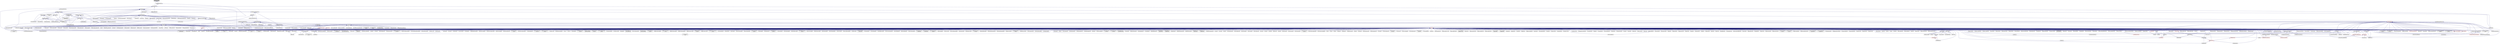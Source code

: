 digraph "partitioner_fwd.hpp"
{
  edge [fontname="Helvetica",fontsize="10",labelfontname="Helvetica",labelfontsize="10"];
  node [fontname="Helvetica",fontsize="10",shape=record];
  Node71 [label="partitioner_fwd.hpp",height=0.2,width=0.4,color="black", fillcolor="grey75", style="filled", fontcolor="black"];
  Node71 -> Node72 [dir="back",color="midnightblue",fontsize="10",style="solid",fontname="Helvetica"];
  Node72 [label="create_partitioner.hpp",height=0.2,width=0.4,color="black", fillcolor="white", style="filled",URL="$d4/d03/create__partitioner_8hpp.html"];
  Node72 -> Node73 [dir="back",color="midnightblue",fontsize="10",style="solid",fontname="Helvetica"];
  Node73 [label="partitioner.hpp",height=0.2,width=0.4,color="black", fillcolor="white", style="filled",URL="$d9/dec/runtime_2resource_2partitioner_8hpp.html"];
  Node73 -> Node74 [dir="back",color="midnightblue",fontsize="10",style="solid",fontname="Helvetica"];
  Node74 [label="oversubscribing_resource\l_partitioner.cpp",height=0.2,width=0.4,color="black", fillcolor="white", style="filled",URL="$dd/dee/oversubscribing__resource__partitioner_8cpp.html"];
  Node73 -> Node75 [dir="back",color="midnightblue",fontsize="10",style="solid",fontname="Helvetica"];
  Node75 [label="simple_resource_partitioner.cpp",height=0.2,width=0.4,color="black", fillcolor="white", style="filled",URL="$d5/df9/simple__resource__partitioner_8cpp.html"];
  Node73 -> Node76 [dir="back",color="midnightblue",fontsize="10",style="solid",fontname="Helvetica"];
  Node76 [label="resource_partitioner.hpp",height=0.2,width=0.4,color="black", fillcolor="white", style="filled",URL="$d1/d54/resource__partitioner_8hpp.html"];
  Node76 -> Node77 [dir="back",color="midnightblue",fontsize="10",style="solid",fontname="Helvetica"];
  Node77 [label="resource_partitioner.cpp",height=0.2,width=0.4,color="black", fillcolor="white", style="filled",URL="$d8/dd8/resource__partitioner_8cpp.html"];
  Node73 -> Node78 [dir="back",color="midnightblue",fontsize="10",style="solid",fontname="Helvetica"];
  Node78 [label="partitioner.hpp",height=0.2,width=0.4,color="black", fillcolor="white", style="filled",URL="$d4/d13/runtime_2resource_2detail_2partitioner_8hpp.html"];
  Node78 -> Node79 [dir="back",color="midnightblue",fontsize="10",style="solid",fontname="Helvetica"];
  Node79 [label="scheduled_thread_pool\l_impl.hpp",height=0.2,width=0.4,color="black", fillcolor="white", style="filled",URL="$d7/da2/scheduled__thread__pool__impl_8hpp.html"];
  Node79 -> Node74 [dir="back",color="midnightblue",fontsize="10",style="solid",fontname="Helvetica"];
  Node79 -> Node75 [dir="back",color="midnightblue",fontsize="10",style="solid",fontname="Helvetica"];
  Node79 -> Node80 [dir="back",color="midnightblue",fontsize="10",style="solid",fontname="Helvetica"];
  Node80 [label="scheduled_thread_pool.cpp",height=0.2,width=0.4,color="black", fillcolor="white", style="filled",URL="$d5/d73/scheduled__thread__pool_8cpp.html"];
  Node78 -> Node81 [dir="back",color="midnightblue",fontsize="10",style="solid",fontname="Helvetica"];
  Node81 [label="thread_pool_executors.hpp",height=0.2,width=0.4,color="black", fillcolor="white", style="filled",URL="$d5/d7b/runtime_2threads_2executors_2thread__pool__executors_8hpp.html"];
  Node81 -> Node82 [dir="back",color="midnightblue",fontsize="10",style="solid",fontname="Helvetica"];
  Node82 [label="thread_executors.hpp",height=0.2,width=0.4,color="black", fillcolor="white", style="filled",URL="$de/dc6/thread__executors_8hpp.html"];
  Node82 -> Node83 [dir="back",color="midnightblue",fontsize="10",style="solid",fontname="Helvetica"];
  Node83 [label="async_io_action.cpp",height=0.2,width=0.4,color="black", fillcolor="white", style="filled",URL="$d3/df5/async__io__action_8cpp.html"];
  Node82 -> Node84 [dir="back",color="midnightblue",fontsize="10",style="solid",fontname="Helvetica"];
  Node84 [label="async_io_simple.cpp",height=0.2,width=0.4,color="black", fillcolor="white", style="filled",URL="$da/db7/async__io__simple_8cpp.html"];
  Node82 -> Node85 [dir="back",color="midnightblue",fontsize="10",style="solid",fontname="Helvetica"];
  Node85 [label="qt.cpp",height=0.2,width=0.4,color="black", fillcolor="white", style="filled",URL="$df/d90/qt_8cpp.html"];
  Node82 -> Node86 [dir="back",color="midnightblue",fontsize="10",style="solid",fontname="Helvetica"];
  Node86 [label="fractals_executor.cpp",height=0.2,width=0.4,color="black", fillcolor="white", style="filled",URL="$d9/da9/fractals__executor_8cpp.html"];
  Node82 -> Node87 [dir="back",color="midnightblue",fontsize="10",style="solid",fontname="Helvetica"];
  Node87 [label="simple_future_continuation.cpp",height=0.2,width=0.4,color="black", fillcolor="white", style="filled",URL="$d8/d3c/simple__future__continuation_8cpp.html"];
  Node82 -> Node88 [dir="back",color="midnightblue",fontsize="10",style="solid",fontname="Helvetica"];
  Node88 [label="thread_pool_executor\l_1114.cpp",height=0.2,width=0.4,color="black", fillcolor="white", style="filled",URL="$d8/d63/thread__pool__executor__1114_8cpp.html"];
  Node82 -> Node89 [dir="back",color="midnightblue",fontsize="10",style="solid",fontname="Helvetica"];
  Node89 [label="thread_suspension_executor.cpp",height=0.2,width=0.4,color="black", fillcolor="white", style="filled",URL="$de/d9f/thread__suspension__executor_8cpp.html"];
  Node81 -> Node90 [dir="back",color="midnightblue",fontsize="10",style="solid",fontname="Helvetica"];
  Node90 [label="threadmanager.hpp",height=0.2,width=0.4,color="black", fillcolor="white", style="filled",URL="$d7/d1b/include_2threadmanager_8hpp.html"];
  Node90 -> Node91 [dir="back",color="midnightblue",fontsize="10",style="solid",fontname="Helvetica"];
  Node91 [label="runtime.hpp",height=0.2,width=0.4,color="black", fillcolor="white", style="filled",URL="$d5/d15/include_2runtime_8hpp.html"];
  Node91 -> Node83 [dir="back",color="midnightblue",fontsize="10",style="solid",fontname="Helvetica"];
  Node91 -> Node92 [dir="back",color="midnightblue",fontsize="10",style="solid",fontname="Helvetica"];
  Node92 [label="async_io_external.cpp",height=0.2,width=0.4,color="black", fillcolor="white", style="filled",URL="$da/d9a/async__io__external_8cpp.html"];
  Node91 -> Node93 [dir="back",color="midnightblue",fontsize="10",style="solid",fontname="Helvetica"];
  Node93 [label="async_io_low_level.cpp",height=0.2,width=0.4,color="black", fillcolor="white", style="filled",URL="$dc/d10/async__io__low__level_8cpp.html"];
  Node91 -> Node84 [dir="back",color="midnightblue",fontsize="10",style="solid",fontname="Helvetica"];
  Node91 -> Node94 [dir="back",color="midnightblue",fontsize="10",style="solid",fontname="Helvetica"];
  Node94 [label="rnd_future_reduce.cpp",height=0.2,width=0.4,color="black", fillcolor="white", style="filled",URL="$d1/db5/rnd__future__reduce_8cpp.html"];
  Node91 -> Node74 [dir="back",color="midnightblue",fontsize="10",style="solid",fontname="Helvetica"];
  Node91 -> Node95 [dir="back",color="midnightblue",fontsize="10",style="solid",fontname="Helvetica"];
  Node95 [label="system_characteristics.hpp",height=0.2,width=0.4,color="black", fillcolor="white", style="filled",URL="$d0/d07/system__characteristics_8hpp.html"];
  Node95 -> Node74 [dir="back",color="midnightblue",fontsize="10",style="solid",fontname="Helvetica"];
  Node95 -> Node75 [dir="back",color="midnightblue",fontsize="10",style="solid",fontname="Helvetica"];
  Node91 -> Node75 [dir="back",color="midnightblue",fontsize="10",style="solid",fontname="Helvetica"];
  Node91 -> Node96 [dir="back",color="midnightblue",fontsize="10",style="solid",fontname="Helvetica"];
  Node96 [label="hpx.hpp",height=0.2,width=0.4,color="red", fillcolor="white", style="filled",URL="$d0/daa/hpx_8hpp.html"];
  Node96 -> Node97 [dir="back",color="midnightblue",fontsize="10",style="solid",fontname="Helvetica"];
  Node97 [label="1d_stencil_1.cpp",height=0.2,width=0.4,color="black", fillcolor="white", style="filled",URL="$d2/db1/1d__stencil__1_8cpp.html"];
  Node96 -> Node98 [dir="back",color="midnightblue",fontsize="10",style="solid",fontname="Helvetica"];
  Node98 [label="1d_stencil_2.cpp",height=0.2,width=0.4,color="black", fillcolor="white", style="filled",URL="$d3/dd1/1d__stencil__2_8cpp.html"];
  Node96 -> Node99 [dir="back",color="midnightblue",fontsize="10",style="solid",fontname="Helvetica"];
  Node99 [label="1d_stencil_3.cpp",height=0.2,width=0.4,color="black", fillcolor="white", style="filled",URL="$db/d19/1d__stencil__3_8cpp.html"];
  Node96 -> Node100 [dir="back",color="midnightblue",fontsize="10",style="solid",fontname="Helvetica"];
  Node100 [label="1d_stencil_4.cpp",height=0.2,width=0.4,color="black", fillcolor="white", style="filled",URL="$d1/d7d/1d__stencil__4_8cpp.html"];
  Node96 -> Node101 [dir="back",color="midnightblue",fontsize="10",style="solid",fontname="Helvetica"];
  Node101 [label="1d_stencil_4_parallel.cpp",height=0.2,width=0.4,color="black", fillcolor="white", style="filled",URL="$d6/d05/1d__stencil__4__parallel_8cpp.html"];
  Node96 -> Node102 [dir="back",color="midnightblue",fontsize="10",style="solid",fontname="Helvetica"];
  Node102 [label="1d_stencil_4_repart.cpp",height=0.2,width=0.4,color="black", fillcolor="white", style="filled",URL="$d0/d6b/1d__stencil__4__repart_8cpp.html"];
  Node96 -> Node103 [dir="back",color="midnightblue",fontsize="10",style="solid",fontname="Helvetica"];
  Node103 [label="1d_stencil_4_throttle.cpp",height=0.2,width=0.4,color="black", fillcolor="white", style="filled",URL="$d6/de5/1d__stencil__4__throttle_8cpp.html"];
  Node96 -> Node104 [dir="back",color="midnightblue",fontsize="10",style="solid",fontname="Helvetica"];
  Node104 [label="1d_stencil_5.cpp",height=0.2,width=0.4,color="black", fillcolor="white", style="filled",URL="$d7/d2a/1d__stencil__5_8cpp.html"];
  Node96 -> Node105 [dir="back",color="midnightblue",fontsize="10",style="solid",fontname="Helvetica"];
  Node105 [label="1d_stencil_6.cpp",height=0.2,width=0.4,color="black", fillcolor="white", style="filled",URL="$db/de7/1d__stencil__6_8cpp.html"];
  Node96 -> Node106 [dir="back",color="midnightblue",fontsize="10",style="solid",fontname="Helvetica"];
  Node106 [label="1d_stencil_7.cpp",height=0.2,width=0.4,color="black", fillcolor="white", style="filled",URL="$d4/d5a/1d__stencil__7_8cpp.html"];
  Node96 -> Node107 [dir="back",color="midnightblue",fontsize="10",style="solid",fontname="Helvetica"];
  Node107 [label="1d_stencil_8.cpp",height=0.2,width=0.4,color="black", fillcolor="white", style="filled",URL="$df/de0/1d__stencil__8_8cpp.html"];
  Node96 -> Node108 [dir="back",color="midnightblue",fontsize="10",style="solid",fontname="Helvetica"];
  Node108 [label="accumulator.cpp",height=0.2,width=0.4,color="black", fillcolor="white", style="filled",URL="$d1/d81/accumulator_8cpp.html"];
  Node96 -> Node109 [dir="back",color="midnightblue",fontsize="10",style="solid",fontname="Helvetica"];
  Node109 [label="accumulator.hpp",height=0.2,width=0.4,color="red", fillcolor="white", style="filled",URL="$d4/d9d/server_2accumulator_8hpp.html"];
  Node109 -> Node108 [dir="back",color="midnightblue",fontsize="10",style="solid",fontname="Helvetica"];
  Node96 -> Node112 [dir="back",color="midnightblue",fontsize="10",style="solid",fontname="Helvetica"];
  Node112 [label="template_function_accumulator.hpp",height=0.2,width=0.4,color="black", fillcolor="white", style="filled",URL="$d7/da6/server_2template__function__accumulator_8hpp.html"];
  Node112 -> Node113 [dir="back",color="midnightblue",fontsize="10",style="solid",fontname="Helvetica"];
  Node113 [label="template_function_accumulator.cpp",height=0.2,width=0.4,color="black", fillcolor="white", style="filled",URL="$d5/d02/template__function__accumulator_8cpp.html"];
  Node112 -> Node114 [dir="back",color="midnightblue",fontsize="10",style="solid",fontname="Helvetica"];
  Node114 [label="template_function_accumulator.hpp",height=0.2,width=0.4,color="red", fillcolor="white", style="filled",URL="$d3/de9/template__function__accumulator_8hpp.html"];
  Node96 -> Node116 [dir="back",color="midnightblue",fontsize="10",style="solid",fontname="Helvetica"];
  Node116 [label="template_accumulator.cpp",height=0.2,width=0.4,color="black", fillcolor="white", style="filled",URL="$d0/d4a/template__accumulator_8cpp.html"];
  Node96 -> Node113 [dir="back",color="midnightblue",fontsize="10",style="solid",fontname="Helvetica"];
  Node96 -> Node114 [dir="back",color="midnightblue",fontsize="10",style="solid",fontname="Helvetica"];
  Node96 -> Node117 [dir="back",color="midnightblue",fontsize="10",style="solid",fontname="Helvetica"];
  Node117 [label="allgather_module.cpp",height=0.2,width=0.4,color="black", fillcolor="white", style="filled",URL="$df/de4/allgather__module_8cpp.html"];
  Node96 -> Node118 [dir="back",color="midnightblue",fontsize="10",style="solid",fontname="Helvetica"];
  Node118 [label="allgather.cpp",height=0.2,width=0.4,color="black", fillcolor="white", style="filled",URL="$d7/d06/allgather_8cpp.html"];
  Node96 -> Node119 [dir="back",color="midnightblue",fontsize="10",style="solid",fontname="Helvetica"];
  Node119 [label="allgather_and_gate.cpp",height=0.2,width=0.4,color="black", fillcolor="white", style="filled",URL="$d1/d56/allgather__and__gate_8cpp.html"];
  Node96 -> Node120 [dir="back",color="midnightblue",fontsize="10",style="solid",fontname="Helvetica"];
  Node120 [label="ag_client.cpp",height=0.2,width=0.4,color="black", fillcolor="white", style="filled",URL="$d4/d5d/ag__client_8cpp.html"];
  Node96 -> Node121 [dir="back",color="midnightblue",fontsize="10",style="solid",fontname="Helvetica"];
  Node121 [label="hpx_thread_phase.cpp",height=0.2,width=0.4,color="black", fillcolor="white", style="filled",URL="$d5/dca/hpx__thread__phase_8cpp.html"];
  Node96 -> Node122 [dir="back",color="midnightblue",fontsize="10",style="solid",fontname="Helvetica"];
  Node122 [label="os_thread_num.cpp",height=0.2,width=0.4,color="black", fillcolor="white", style="filled",URL="$d2/dfb/os__thread__num_8cpp.html"];
  Node96 -> Node123 [dir="back",color="midnightblue",fontsize="10",style="solid",fontname="Helvetica"];
  Node123 [label="cancelable_action.cpp",height=0.2,width=0.4,color="black", fillcolor="white", style="filled",URL="$d5/d0c/cancelable__action_8cpp.html"];
  Node96 -> Node124 [dir="back",color="midnightblue",fontsize="10",style="solid",fontname="Helvetica"];
  Node124 [label="cancelable_action.hpp",height=0.2,width=0.4,color="black", fillcolor="white", style="filled",URL="$d5/d4d/server_2cancelable__action_8hpp.html"];
  Node124 -> Node123 [dir="back",color="midnightblue",fontsize="10",style="solid",fontname="Helvetica"];
  Node124 -> Node125 [dir="back",color="midnightblue",fontsize="10",style="solid",fontname="Helvetica"];
  Node125 [label="cancelable_action.hpp",height=0.2,width=0.4,color="red", fillcolor="white", style="filled",URL="$d0/da3/stubs_2cancelable__action_8hpp.html"];
  Node96 -> Node125 [dir="back",color="midnightblue",fontsize="10",style="solid",fontname="Helvetica"];
  Node96 -> Node127 [dir="back",color="midnightblue",fontsize="10",style="solid",fontname="Helvetica"];
  Node127 [label="cancelable_action_client.cpp",height=0.2,width=0.4,color="black", fillcolor="white", style="filled",URL="$d1/db8/cancelable__action__client_8cpp.html"];
  Node96 -> Node128 [dir="back",color="midnightblue",fontsize="10",style="solid",fontname="Helvetica"];
  Node128 [label="cublas_matmul.cpp",height=0.2,width=0.4,color="black", fillcolor="white", style="filled",URL="$dd/d84/cublas__matmul_8cpp.html"];
  Node96 -> Node129 [dir="back",color="midnightblue",fontsize="10",style="solid",fontname="Helvetica"];
  Node129 [label="win_perf_counters.cpp",height=0.2,width=0.4,color="black", fillcolor="white", style="filled",URL="$d8/d11/win__perf__counters_8cpp.html"];
  Node96 -> Node130 [dir="back",color="midnightblue",fontsize="10",style="solid",fontname="Helvetica"];
  Node130 [label="win_perf_counters.hpp",height=0.2,width=0.4,color="black", fillcolor="white", style="filled",URL="$d5/da7/win__perf__counters_8hpp.html"];
  Node96 -> Node131 [dir="back",color="midnightblue",fontsize="10",style="solid",fontname="Helvetica"];
  Node131 [label="hello_world_component.hpp",height=0.2,width=0.4,color="red", fillcolor="white", style="filled",URL="$df/df0/hello__world__component_8hpp.html"];
  Node96 -> Node134 [dir="back",color="midnightblue",fontsize="10",style="solid",fontname="Helvetica"];
  Node134 [label="interpolate1d.cpp",height=0.2,width=0.4,color="black", fillcolor="white", style="filled",URL="$d0/d05/interpolate1d_8cpp.html"];
  Node96 -> Node135 [dir="back",color="midnightblue",fontsize="10",style="solid",fontname="Helvetica"];
  Node135 [label="partition.hpp",height=0.2,width=0.4,color="black", fillcolor="white", style="filled",URL="$d0/d7a/examples_2interpolate1d_2interpolate1d_2partition_8hpp.html"];
  Node135 -> Node134 [dir="back",color="midnightblue",fontsize="10",style="solid",fontname="Helvetica"];
  Node135 -> Node136 [dir="back",color="midnightblue",fontsize="10",style="solid",fontname="Helvetica"];
  Node136 [label="interpolate1d.hpp",height=0.2,width=0.4,color="red", fillcolor="white", style="filled",URL="$d4/dc7/interpolate1d_8hpp.html"];
  Node136 -> Node134 [dir="back",color="midnightblue",fontsize="10",style="solid",fontname="Helvetica"];
  Node96 -> Node138 [dir="back",color="midnightblue",fontsize="10",style="solid",fontname="Helvetica"];
  Node138 [label="partition.hpp",height=0.2,width=0.4,color="black", fillcolor="white", style="filled",URL="$d0/dff/examples_2interpolate1d_2interpolate1d_2server_2partition_8hpp.html"];
  Node138 -> Node135 [dir="back",color="midnightblue",fontsize="10",style="solid",fontname="Helvetica"];
  Node138 -> Node139 [dir="back",color="midnightblue",fontsize="10",style="solid",fontname="Helvetica"];
  Node139 [label="partition.cpp",height=0.2,width=0.4,color="black", fillcolor="white", style="filled",URL="$d0/d4f/examples_2interpolate1d_2interpolate1d_2server_2partition_8cpp.html"];
  Node96 -> Node136 [dir="back",color="midnightblue",fontsize="10",style="solid",fontname="Helvetica"];
  Node96 -> Node140 [dir="back",color="midnightblue",fontsize="10",style="solid",fontname="Helvetica"];
  Node140 [label="read_values.cpp",height=0.2,width=0.4,color="black", fillcolor="white", style="filled",URL="$d0/d8c/interpolate1d_2interpolate1d_2read__values_8cpp.html"];
  Node96 -> Node139 [dir="back",color="midnightblue",fontsize="10",style="solid",fontname="Helvetica"];
  Node96 -> Node141 [dir="back",color="midnightblue",fontsize="10",style="solid",fontname="Helvetica"];
  Node141 [label="jacobi.cpp",height=0.2,width=0.4,color="black", fillcolor="white", style="filled",URL="$d2/d27/jacobi_8cpp.html"];
  Node96 -> Node142 [dir="back",color="midnightblue",fontsize="10",style="solid",fontname="Helvetica"];
  Node142 [label="grid.cpp",height=0.2,width=0.4,color="black", fillcolor="white", style="filled",URL="$d6/d1b/jacobi__component_2grid_8cpp.html"];
  Node96 -> Node143 [dir="back",color="midnightblue",fontsize="10",style="solid",fontname="Helvetica"];
  Node143 [label="row.cpp",height=0.2,width=0.4,color="black", fillcolor="white", style="filled",URL="$d3/d86/server_2row_8cpp.html"];
  Node96 -> Node144 [dir="back",color="midnightblue",fontsize="10",style="solid",fontname="Helvetica"];
  Node144 [label="solver.cpp",height=0.2,width=0.4,color="black", fillcolor="white", style="filled",URL="$d6/d94/solver_8cpp.html"];
  Node96 -> Node145 [dir="back",color="midnightblue",fontsize="10",style="solid",fontname="Helvetica"];
  Node145 [label="stencil_iterator.cpp",height=0.2,width=0.4,color="black", fillcolor="white", style="filled",URL="$d6/de1/server_2stencil__iterator_8cpp.html"];
  Node96 -> Node146 [dir="back",color="midnightblue",fontsize="10",style="solid",fontname="Helvetica"];
  Node146 [label="stencil_iterator.cpp",height=0.2,width=0.4,color="black", fillcolor="white", style="filled",URL="$d7/d71/stencil__iterator_8cpp.html"];
  Node96 -> Node147 [dir="back",color="midnightblue",fontsize="10",style="solid",fontname="Helvetica"];
  Node147 [label="jacobi.cpp",height=0.2,width=0.4,color="black", fillcolor="white", style="filled",URL="$d3/d44/smp_2jacobi_8cpp.html"];
  Node96 -> Node148 [dir="back",color="midnightblue",fontsize="10",style="solid",fontname="Helvetica"];
  Node148 [label="jacobi_hpx.cpp",height=0.2,width=0.4,color="black", fillcolor="white", style="filled",URL="$d8/d72/jacobi__hpx_8cpp.html"];
  Node96 -> Node149 [dir="back",color="midnightblue",fontsize="10",style="solid",fontname="Helvetica"];
  Node149 [label="jacobi_nonuniform.cpp",height=0.2,width=0.4,color="black", fillcolor="white", style="filled",URL="$dd/ddc/jacobi__nonuniform_8cpp.html"];
  Node96 -> Node150 [dir="back",color="midnightblue",fontsize="10",style="solid",fontname="Helvetica"];
  Node150 [label="jacobi_nonuniform_hpx.cpp",height=0.2,width=0.4,color="black", fillcolor="white", style="filled",URL="$de/d56/jacobi__nonuniform__hpx_8cpp.html"];
  Node96 -> Node151 [dir="back",color="midnightblue",fontsize="10",style="solid",fontname="Helvetica"];
  Node151 [label="nqueen.cpp",height=0.2,width=0.4,color="black", fillcolor="white", style="filled",URL="$db/dca/nqueen_8cpp.html"];
  Node96 -> Node152 [dir="back",color="midnightblue",fontsize="10",style="solid",fontname="Helvetica"];
  Node152 [label="nqueen.hpp",height=0.2,width=0.4,color="red", fillcolor="white", style="filled",URL="$de/d58/server_2nqueen_8hpp.html"];
  Node152 -> Node151 [dir="back",color="midnightblue",fontsize="10",style="solid",fontname="Helvetica"];
  Node96 -> Node155 [dir="back",color="midnightblue",fontsize="10",style="solid",fontname="Helvetica"];
  Node155 [label="nqueen_client.cpp",height=0.2,width=0.4,color="black", fillcolor="white", style="filled",URL="$d3/d5e/nqueen__client_8cpp.html"];
  Node96 -> Node156 [dir="back",color="midnightblue",fontsize="10",style="solid",fontname="Helvetica"];
  Node156 [label="sine.cpp",height=0.2,width=0.4,color="black", fillcolor="white", style="filled",URL="$d3/d0d/server_2sine_8cpp.html"];
  Node96 -> Node157 [dir="back",color="midnightblue",fontsize="10",style="solid",fontname="Helvetica"];
  Node157 [label="sine.hpp",height=0.2,width=0.4,color="black", fillcolor="white", style="filled",URL="$d8/dac/sine_8hpp.html"];
  Node157 -> Node156 [dir="back",color="midnightblue",fontsize="10",style="solid",fontname="Helvetica"];
  Node157 -> Node158 [dir="back",color="midnightblue",fontsize="10",style="solid",fontname="Helvetica"];
  Node158 [label="sine.cpp",height=0.2,width=0.4,color="black", fillcolor="white", style="filled",URL="$d5/dd8/sine_8cpp.html"];
  Node96 -> Node158 [dir="back",color="midnightblue",fontsize="10",style="solid",fontname="Helvetica"];
  Node96 -> Node159 [dir="back",color="midnightblue",fontsize="10",style="solid",fontname="Helvetica"];
  Node159 [label="sine_client.cpp",height=0.2,width=0.4,color="black", fillcolor="white", style="filled",URL="$db/d62/sine__client_8cpp.html"];
  Node96 -> Node85 [dir="back",color="midnightblue",fontsize="10",style="solid",fontname="Helvetica"];
  Node96 -> Node160 [dir="back",color="midnightblue",fontsize="10",style="solid",fontname="Helvetica"];
  Node160 [label="queue_client.cpp",height=0.2,width=0.4,color="black", fillcolor="white", style="filled",URL="$d7/d96/queue__client_8cpp.html"];
  Node96 -> Node161 [dir="back",color="midnightblue",fontsize="10",style="solid",fontname="Helvetica"];
  Node161 [label="customize_async.cpp",height=0.2,width=0.4,color="black", fillcolor="white", style="filled",URL="$d0/d82/customize__async_8cpp.html"];
  Node96 -> Node162 [dir="back",color="midnightblue",fontsize="10",style="solid",fontname="Helvetica"];
  Node162 [label="data_actions.cpp",height=0.2,width=0.4,color="black", fillcolor="white", style="filled",URL="$dc/d68/data__actions_8cpp.html"];
  Node96 -> Node163 [dir="back",color="midnightblue",fontsize="10",style="solid",fontname="Helvetica"];
  Node163 [label="error_handling.cpp",height=0.2,width=0.4,color="black", fillcolor="white", style="filled",URL="$d9/d96/error__handling_8cpp.html"];
  Node96 -> Node164 [dir="back",color="midnightblue",fontsize="10",style="solid",fontname="Helvetica"];
  Node164 [label="event_synchronization.cpp",height=0.2,width=0.4,color="black", fillcolor="white", style="filled",URL="$d0/d35/event__synchronization_8cpp.html"];
  Node96 -> Node165 [dir="back",color="midnightblue",fontsize="10",style="solid",fontname="Helvetica"];
  Node165 [label="factorial.cpp",height=0.2,width=0.4,color="black", fillcolor="white", style="filled",URL="$d9/d00/factorial_8cpp.html"];
  Node96 -> Node166 [dir="back",color="midnightblue",fontsize="10",style="solid",fontname="Helvetica"];
  Node166 [label="file_serialization.cpp",height=0.2,width=0.4,color="black", fillcolor="white", style="filled",URL="$de/d58/file__serialization_8cpp.html"];
  Node96 -> Node167 [dir="back",color="midnightblue",fontsize="10",style="solid",fontname="Helvetica"];
  Node167 [label="init_globally.cpp",height=0.2,width=0.4,color="black", fillcolor="white", style="filled",URL="$d6/dad/init__globally_8cpp.html"];
  Node96 -> Node168 [dir="back",color="midnightblue",fontsize="10",style="solid",fontname="Helvetica"];
  Node168 [label="interest_calculator.cpp",height=0.2,width=0.4,color="black", fillcolor="white", style="filled",URL="$d2/d86/interest__calculator_8cpp.html"];
  Node96 -> Node169 [dir="back",color="midnightblue",fontsize="10",style="solid",fontname="Helvetica"];
  Node169 [label="non_atomic_rma.cpp",height=0.2,width=0.4,color="black", fillcolor="white", style="filled",URL="$d7/d8b/non__atomic__rma_8cpp.html"];
  Node96 -> Node170 [dir="back",color="midnightblue",fontsize="10",style="solid",fontname="Helvetica"];
  Node170 [label="partitioned_vector\l_spmd_foreach.cpp",height=0.2,width=0.4,color="black", fillcolor="white", style="filled",URL="$db/d7c/partitioned__vector__spmd__foreach_8cpp.html"];
  Node96 -> Node171 [dir="back",color="midnightblue",fontsize="10",style="solid",fontname="Helvetica"];
  Node171 [label="pipeline1.cpp",height=0.2,width=0.4,color="black", fillcolor="white", style="filled",URL="$d5/d77/pipeline1_8cpp.html"];
  Node96 -> Node172 [dir="back",color="midnightblue",fontsize="10",style="solid",fontname="Helvetica"];
  Node172 [label="quicksort.cpp",height=0.2,width=0.4,color="black", fillcolor="white", style="filled",URL="$d3/d1e/quicksort_8cpp.html"];
  Node96 -> Node173 [dir="back",color="midnightblue",fontsize="10",style="solid",fontname="Helvetica"];
  Node173 [label="receive_buffer.cpp",height=0.2,width=0.4,color="black", fillcolor="white", style="filled",URL="$d7/d10/receive__buffer_8cpp.html"];
  Node96 -> Node174 [dir="back",color="midnightblue",fontsize="10",style="solid",fontname="Helvetica"];
  Node174 [label="safe_object.cpp",height=0.2,width=0.4,color="black", fillcolor="white", style="filled",URL="$dd/d52/safe__object_8cpp.html"];
  Node96 -> Node175 [dir="back",color="midnightblue",fontsize="10",style="solid",fontname="Helvetica"];
  Node175 [label="sort_by_key_demo.cpp",height=0.2,width=0.4,color="black", fillcolor="white", style="filled",URL="$da/d20/sort__by__key__demo_8cpp.html"];
  Node96 -> Node176 [dir="back",color="midnightblue",fontsize="10",style="solid",fontname="Helvetica"];
  Node176 [label="timed_wake.cpp",height=0.2,width=0.4,color="black", fillcolor="white", style="filled",URL="$d8/df9/timed__wake_8cpp.html"];
  Node96 -> Node177 [dir="back",color="midnightblue",fontsize="10",style="solid",fontname="Helvetica"];
  Node177 [label="vector_counting_dotproduct.cpp",height=0.2,width=0.4,color="black", fillcolor="white", style="filled",URL="$df/de9/vector__counting__dotproduct_8cpp.html"];
  Node96 -> Node178 [dir="back",color="midnightblue",fontsize="10",style="solid",fontname="Helvetica"];
  Node178 [label="vector_zip_dotproduct.cpp",height=0.2,width=0.4,color="black", fillcolor="white", style="filled",URL="$dc/d18/vector__zip__dotproduct_8cpp.html"];
  Node96 -> Node179 [dir="back",color="midnightblue",fontsize="10",style="solid",fontname="Helvetica"];
  Node179 [label="zerocopy_rdma.cpp",height=0.2,width=0.4,color="black", fillcolor="white", style="filled",URL="$d1/dad/zerocopy__rdma_8cpp.html"];
  Node96 -> Node180 [dir="back",color="midnightblue",fontsize="10",style="solid",fontname="Helvetica"];
  Node180 [label="random_mem_access.cpp",height=0.2,width=0.4,color="black", fillcolor="white", style="filled",URL="$d1/d51/random__mem__access_8cpp.html"];
  Node96 -> Node181 [dir="back",color="midnightblue",fontsize="10",style="solid",fontname="Helvetica"];
  Node181 [label="random_mem_access.hpp",height=0.2,width=0.4,color="red", fillcolor="white", style="filled",URL="$d0/d19/server_2random__mem__access_8hpp.html"];
  Node181 -> Node180 [dir="back",color="midnightblue",fontsize="10",style="solid",fontname="Helvetica"];
  Node96 -> Node184 [dir="back",color="midnightblue",fontsize="10",style="solid",fontname="Helvetica"];
  Node184 [label="random_mem_access_client.cpp",height=0.2,width=0.4,color="black", fillcolor="white", style="filled",URL="$df/d1b/random__mem__access__client_8cpp.html"];
  Node96 -> Node74 [dir="back",color="midnightblue",fontsize="10",style="solid",fontname="Helvetica"];
  Node96 -> Node75 [dir="back",color="midnightblue",fontsize="10",style="solid",fontname="Helvetica"];
  Node96 -> Node185 [dir="back",color="midnightblue",fontsize="10",style="solid",fontname="Helvetica"];
  Node185 [label="dimension.hpp",height=0.2,width=0.4,color="red", fillcolor="white", style="filled",URL="$d6/d39/sheneos_2sheneos_2dimension_8hpp.html"];
  Node185 -> Node191 [dir="back",color="midnightblue",fontsize="10",style="solid",fontname="Helvetica"];
  Node191 [label="partition3d.hpp",height=0.2,width=0.4,color="black", fillcolor="white", style="filled",URL="$dd/dbf/server_2partition3d_8hpp.html"];
  Node191 -> Node192 [dir="back",color="midnightblue",fontsize="10",style="solid",fontname="Helvetica"];
  Node192 [label="partition3d.hpp",height=0.2,width=0.4,color="black", fillcolor="white", style="filled",URL="$d1/d50/partition3d_8hpp.html"];
  Node192 -> Node188 [dir="back",color="midnightblue",fontsize="10",style="solid",fontname="Helvetica"];
  Node188 [label="interpolator.cpp",height=0.2,width=0.4,color="black", fillcolor="white", style="filled",URL="$d5/d02/interpolator_8cpp.html"];
  Node192 -> Node193 [dir="back",color="midnightblue",fontsize="10",style="solid",fontname="Helvetica"];
  Node193 [label="interpolator.hpp",height=0.2,width=0.4,color="red", fillcolor="white", style="filled",URL="$dc/d3b/interpolator_8hpp.html"];
  Node193 -> Node188 [dir="back",color="midnightblue",fontsize="10",style="solid",fontname="Helvetica"];
  Node193 -> Node196 [dir="back",color="midnightblue",fontsize="10",style="solid",fontname="Helvetica"];
  Node196 [label="sheneos_test.cpp",height=0.2,width=0.4,color="black", fillcolor="white", style="filled",URL="$d4/d6e/sheneos__test_8cpp.html"];
  Node191 -> Node190 [dir="back",color="midnightblue",fontsize="10",style="solid",fontname="Helvetica"];
  Node190 [label="partition3d.cpp",height=0.2,width=0.4,color="black", fillcolor="white", style="filled",URL="$de/d70/partition3d_8cpp.html"];
  Node96 -> Node188 [dir="back",color="midnightblue",fontsize="10",style="solid",fontname="Helvetica"];
  Node96 -> Node192 [dir="back",color="midnightblue",fontsize="10",style="solid",fontname="Helvetica"];
  Node96 -> Node191 [dir="back",color="midnightblue",fontsize="10",style="solid",fontname="Helvetica"];
  Node96 -> Node193 [dir="back",color="midnightblue",fontsize="10",style="solid",fontname="Helvetica"];
  Node96 -> Node197 [dir="back",color="midnightblue",fontsize="10",style="solid",fontname="Helvetica"];
  Node197 [label="configuration.hpp",height=0.2,width=0.4,color="red", fillcolor="white", style="filled",URL="$dc/d0a/configuration_8hpp.html"];
  Node197 -> Node193 [dir="back",color="midnightblue",fontsize="10",style="solid",fontname="Helvetica"];
  Node96 -> Node189 [dir="back",color="midnightblue",fontsize="10",style="solid",fontname="Helvetica"];
  Node189 [label="read_values.cpp",height=0.2,width=0.4,color="black", fillcolor="white", style="filled",URL="$d7/da4/sheneos_2sheneos_2read__values_8cpp.html"];
  Node96 -> Node190 [dir="back",color="midnightblue",fontsize="10",style="solid",fontname="Helvetica"];
  Node96 -> Node196 [dir="back",color="midnightblue",fontsize="10",style="solid",fontname="Helvetica"];
  Node96 -> Node199 [dir="back",color="midnightblue",fontsize="10",style="solid",fontname="Helvetica"];
  Node199 [label="startup_shutdown.cpp",height=0.2,width=0.4,color="black", fillcolor="white", style="filled",URL="$d3/dfc/server_2startup__shutdown_8cpp.html"];
  Node96 -> Node200 [dir="back",color="midnightblue",fontsize="10",style="solid",fontname="Helvetica"];
  Node200 [label="startup_shutdown.cpp",height=0.2,width=0.4,color="black", fillcolor="white", style="filled",URL="$d0/ddb/startup__shutdown_8cpp.html"];
  Node96 -> Node201 [dir="back",color="midnightblue",fontsize="10",style="solid",fontname="Helvetica"];
  Node201 [label="spin.cpp",height=0.2,width=0.4,color="black", fillcolor="white", style="filled",URL="$d7/df2/spin_8cpp.html"];
  Node96 -> Node202 [dir="back",color="midnightblue",fontsize="10",style="solid",fontname="Helvetica"];
  Node202 [label="throttle.cpp",height=0.2,width=0.4,color="black", fillcolor="white", style="filled",URL="$de/d56/server_2throttle_8cpp.html"];
  Node96 -> Node203 [dir="back",color="midnightblue",fontsize="10",style="solid",fontname="Helvetica"];
  Node203 [label="throttle.hpp",height=0.2,width=0.4,color="black", fillcolor="white", style="filled",URL="$db/dc9/server_2throttle_8hpp.html"];
  Node203 -> Node202 [dir="back",color="midnightblue",fontsize="10",style="solid",fontname="Helvetica"];
  Node203 -> Node204 [dir="back",color="midnightblue",fontsize="10",style="solid",fontname="Helvetica"];
  Node204 [label="throttle.hpp",height=0.2,width=0.4,color="black", fillcolor="white", style="filled",URL="$d5/dec/stubs_2throttle_8hpp.html"];
  Node204 -> Node205 [dir="back",color="midnightblue",fontsize="10",style="solid",fontname="Helvetica"];
  Node205 [label="throttle.hpp",height=0.2,width=0.4,color="red", fillcolor="white", style="filled",URL="$d2/d2e/throttle_8hpp.html"];
  Node205 -> Node206 [dir="back",color="midnightblue",fontsize="10",style="solid",fontname="Helvetica"];
  Node206 [label="throttle.cpp",height=0.2,width=0.4,color="black", fillcolor="white", style="filled",URL="$db/d02/throttle_8cpp.html"];
  Node96 -> Node204 [dir="back",color="midnightblue",fontsize="10",style="solid",fontname="Helvetica"];
  Node96 -> Node206 [dir="back",color="midnightblue",fontsize="10",style="solid",fontname="Helvetica"];
  Node96 -> Node205 [dir="back",color="midnightblue",fontsize="10",style="solid",fontname="Helvetica"];
  Node96 -> Node208 [dir="back",color="midnightblue",fontsize="10",style="solid",fontname="Helvetica"];
  Node208 [label="transpose_await.cpp",height=0.2,width=0.4,color="black", fillcolor="white", style="filled",URL="$de/d68/transpose__await_8cpp.html"];
  Node96 -> Node209 [dir="back",color="midnightblue",fontsize="10",style="solid",fontname="Helvetica"];
  Node209 [label="transpose_block.cpp",height=0.2,width=0.4,color="black", fillcolor="white", style="filled",URL="$d0/de1/transpose__block_8cpp.html"];
  Node96 -> Node210 [dir="back",color="midnightblue",fontsize="10",style="solid",fontname="Helvetica"];
  Node210 [label="transpose_block_numa.cpp",height=0.2,width=0.4,color="black", fillcolor="white", style="filled",URL="$dd/d3b/transpose__block__numa_8cpp.html"];
  Node96 -> Node211 [dir="back",color="midnightblue",fontsize="10",style="solid",fontname="Helvetica"];
  Node211 [label="transpose_serial.cpp",height=0.2,width=0.4,color="black", fillcolor="white", style="filled",URL="$db/d74/transpose__serial_8cpp.html"];
  Node96 -> Node212 [dir="back",color="midnightblue",fontsize="10",style="solid",fontname="Helvetica"];
  Node212 [label="transpose_serial_block.cpp",height=0.2,width=0.4,color="black", fillcolor="white", style="filled",URL="$d8/daa/transpose__serial__block_8cpp.html"];
  Node96 -> Node213 [dir="back",color="midnightblue",fontsize="10",style="solid",fontname="Helvetica"];
  Node213 [label="transpose_serial_vector.cpp",height=0.2,width=0.4,color="black", fillcolor="white", style="filled",URL="$d4/d04/transpose__serial__vector_8cpp.html"];
  Node96 -> Node214 [dir="back",color="midnightblue",fontsize="10",style="solid",fontname="Helvetica"];
  Node214 [label="transpose_smp.cpp",height=0.2,width=0.4,color="black", fillcolor="white", style="filled",URL="$d2/d99/transpose__smp_8cpp.html"];
  Node96 -> Node215 [dir="back",color="midnightblue",fontsize="10",style="solid",fontname="Helvetica"];
  Node215 [label="transpose_smp_block.cpp",height=0.2,width=0.4,color="black", fillcolor="white", style="filled",URL="$da/d4d/transpose__smp__block_8cpp.html"];
  Node96 -> Node216 [dir="back",color="midnightblue",fontsize="10",style="solid",fontname="Helvetica"];
  Node216 [label="simple_central_tuplespace.hpp",height=0.2,width=0.4,color="red", fillcolor="white", style="filled",URL="$db/d69/server_2simple__central__tuplespace_8hpp.html"];
  Node216 -> Node217 [dir="back",color="midnightblue",fontsize="10",style="solid",fontname="Helvetica"];
  Node217 [label="simple_central_tuplespace.cpp",height=0.2,width=0.4,color="black", fillcolor="white", style="filled",URL="$d3/dec/simple__central__tuplespace_8cpp.html"];
  Node96 -> Node221 [dir="back",color="midnightblue",fontsize="10",style="solid",fontname="Helvetica"];
  Node221 [label="tuples_warehouse.hpp",height=0.2,width=0.4,color="black", fillcolor="white", style="filled",URL="$da/de6/tuples__warehouse_8hpp.html"];
  Node221 -> Node216 [dir="back",color="midnightblue",fontsize="10",style="solid",fontname="Helvetica"];
  Node96 -> Node217 [dir="back",color="midnightblue",fontsize="10",style="solid",fontname="Helvetica"];
  Node96 -> Node222 [dir="back",color="midnightblue",fontsize="10",style="solid",fontname="Helvetica"];
  Node222 [label="hpx_runtime.cpp",height=0.2,width=0.4,color="black", fillcolor="white", style="filled",URL="$d7/d1e/hpx__runtime_8cpp.html"];
  Node96 -> Node223 [dir="back",color="midnightblue",fontsize="10",style="solid",fontname="Helvetica"];
  Node223 [label="synchronize.cpp",height=0.2,width=0.4,color="black", fillcolor="white", style="filled",URL="$da/da2/synchronize_8cpp.html"];
  Node96 -> Node224 [dir="back",color="midnightblue",fontsize="10",style="solid",fontname="Helvetica"];
  Node224 [label="agas_cache_timings.cpp",height=0.2,width=0.4,color="black", fillcolor="white", style="filled",URL="$dd/d37/agas__cache__timings_8cpp.html"];
  Node96 -> Node225 [dir="back",color="midnightblue",fontsize="10",style="solid",fontname="Helvetica"];
  Node225 [label="async_overheads.cpp",height=0.2,width=0.4,color="black", fillcolor="white", style="filled",URL="$de/da6/async__overheads_8cpp.html"];
  Node96 -> Node226 [dir="back",color="midnightblue",fontsize="10",style="solid",fontname="Helvetica"];
  Node226 [label="coroutines_call_overhead.cpp",height=0.2,width=0.4,color="black", fillcolor="white", style="filled",URL="$da/d1e/coroutines__call__overhead_8cpp.html"];
  Node96 -> Node227 [dir="back",color="midnightblue",fontsize="10",style="solid",fontname="Helvetica"];
  Node227 [label="foreach_scaling.cpp",height=0.2,width=0.4,color="black", fillcolor="white", style="filled",URL="$d4/d94/foreach__scaling_8cpp.html"];
  Node96 -> Node228 [dir="back",color="midnightblue",fontsize="10",style="solid",fontname="Helvetica"];
  Node228 [label="function_object_wrapper\l_overhead.cpp",height=0.2,width=0.4,color="black", fillcolor="white", style="filled",URL="$d5/d6f/function__object__wrapper__overhead_8cpp.html"];
  Node96 -> Node229 [dir="back",color="midnightblue",fontsize="10",style="solid",fontname="Helvetica"];
  Node229 [label="hpx_homogeneous_timed\l_task_spawn_executors.cpp",height=0.2,width=0.4,color="black", fillcolor="white", style="filled",URL="$d1/d3b/hpx__homogeneous__timed__task__spawn__executors_8cpp.html"];
  Node96 -> Node230 [dir="back",color="midnightblue",fontsize="10",style="solid",fontname="Helvetica"];
  Node230 [label="htts2_hpx.cpp",height=0.2,width=0.4,color="black", fillcolor="white", style="filled",URL="$d2/daf/htts2__hpx_8cpp.html"];
  Node96 -> Node231 [dir="back",color="midnightblue",fontsize="10",style="solid",fontname="Helvetica"];
  Node231 [label="partitioned_vector\l_foreach.cpp",height=0.2,width=0.4,color="black", fillcolor="white", style="filled",URL="$df/d5f/partitioned__vector__foreach_8cpp.html"];
  Node96 -> Node232 [dir="back",color="midnightblue",fontsize="10",style="solid",fontname="Helvetica"];
  Node232 [label="serialization_overhead.cpp",height=0.2,width=0.4,color="black", fillcolor="white", style="filled",URL="$d3/df8/serialization__overhead_8cpp.html"];
  Node96 -> Node233 [dir="back",color="midnightblue",fontsize="10",style="solid",fontname="Helvetica"];
  Node233 [label="sizeof.cpp",height=0.2,width=0.4,color="black", fillcolor="white", style="filled",URL="$d3/d0f/sizeof_8cpp.html"];
  Node96 -> Node234 [dir="back",color="midnightblue",fontsize="10",style="solid",fontname="Helvetica"];
  Node234 [label="skynet.cpp",height=0.2,width=0.4,color="black", fillcolor="white", style="filled",URL="$d0/dc3/skynet_8cpp.html"];
  Node96 -> Node235 [dir="back",color="midnightblue",fontsize="10",style="solid",fontname="Helvetica"];
  Node235 [label="stencil3_iterators.cpp",height=0.2,width=0.4,color="black", fillcolor="white", style="filled",URL="$db/d9e/stencil3__iterators_8cpp.html"];
  Node96 -> Node236 [dir="back",color="midnightblue",fontsize="10",style="solid",fontname="Helvetica"];
  Node236 [label="stream.cpp",height=0.2,width=0.4,color="black", fillcolor="white", style="filled",URL="$da/d5f/stream_8cpp.html"];
  Node96 -> Node237 [dir="back",color="midnightblue",fontsize="10",style="solid",fontname="Helvetica"];
  Node237 [label="timed_task_spawn.cpp",height=0.2,width=0.4,color="black", fillcolor="white", style="filled",URL="$df/de1/timed__task__spawn_8cpp.html"];
  Node96 -> Node238 [dir="back",color="midnightblue",fontsize="10",style="solid",fontname="Helvetica"];
  Node238 [label="transform_reduce_binary\l_scaling.cpp",height=0.2,width=0.4,color="black", fillcolor="white", style="filled",URL="$d1/dae/transform__reduce__binary__scaling_8cpp.html"];
  Node96 -> Node239 [dir="back",color="midnightblue",fontsize="10",style="solid",fontname="Helvetica"];
  Node239 [label="transform_reduce_scaling.cpp",height=0.2,width=0.4,color="black", fillcolor="white", style="filled",URL="$db/d2a/transform__reduce__scaling_8cpp.html"];
  Node96 -> Node240 [dir="back",color="midnightblue",fontsize="10",style="solid",fontname="Helvetica"];
  Node240 [label="minmax_element_performance.cpp",height=0.2,width=0.4,color="black", fillcolor="white", style="filled",URL="$d9/d93/minmax__element__performance_8cpp.html"];
  Node96 -> Node241 [dir="back",color="midnightblue",fontsize="10",style="solid",fontname="Helvetica"];
  Node241 [label="barrier_performance.cpp",height=0.2,width=0.4,color="black", fillcolor="white", style="filled",URL="$d6/d6c/barrier__performance_8cpp.html"];
  Node96 -> Node242 [dir="back",color="midnightblue",fontsize="10",style="solid",fontname="Helvetica"];
  Node242 [label="network_storage.cpp",height=0.2,width=0.4,color="black", fillcolor="white", style="filled",URL="$db/daa/network__storage_8cpp.html"];
  Node96 -> Node243 [dir="back",color="midnightblue",fontsize="10",style="solid",fontname="Helvetica"];
  Node243 [label="simple_profiler.hpp",height=0.2,width=0.4,color="black", fillcolor="white", style="filled",URL="$d8/d02/simple__profiler_8hpp.html"];
  Node243 -> Node242 [dir="back",color="midnightblue",fontsize="10",style="solid",fontname="Helvetica"];
  Node96 -> Node244 [dir="back",color="midnightblue",fontsize="10",style="solid",fontname="Helvetica"];
  Node244 [label="osu_bcast.cpp",height=0.2,width=0.4,color="black", fillcolor="white", style="filled",URL="$d3/dca/osu__bcast_8cpp.html"];
  Node96 -> Node245 [dir="back",color="midnightblue",fontsize="10",style="solid",fontname="Helvetica"];
  Node245 [label="osu_bibw.cpp",height=0.2,width=0.4,color="black", fillcolor="white", style="filled",URL="$d2/d04/osu__bibw_8cpp.html"];
  Node96 -> Node246 [dir="back",color="midnightblue",fontsize="10",style="solid",fontname="Helvetica"];
  Node246 [label="osu_bw.cpp",height=0.2,width=0.4,color="black", fillcolor="white", style="filled",URL="$d4/d20/osu__bw_8cpp.html"];
  Node96 -> Node247 [dir="back",color="midnightblue",fontsize="10",style="solid",fontname="Helvetica"];
  Node247 [label="osu_latency.cpp",height=0.2,width=0.4,color="black", fillcolor="white", style="filled",URL="$df/d58/osu__latency_8cpp.html"];
  Node96 -> Node248 [dir="back",color="midnightblue",fontsize="10",style="solid",fontname="Helvetica"];
  Node248 [label="osu_multi_lat.cpp",height=0.2,width=0.4,color="black", fillcolor="white", style="filled",URL="$d7/d91/osu__multi__lat_8cpp.html"];
  Node96 -> Node249 [dir="back",color="midnightblue",fontsize="10",style="solid",fontname="Helvetica"];
  Node249 [label="osu_scatter.cpp",height=0.2,width=0.4,color="black", fillcolor="white", style="filled",URL="$d4/d4c/osu__scatter_8cpp.html"];
  Node96 -> Node250 [dir="back",color="midnightblue",fontsize="10",style="solid",fontname="Helvetica"];
  Node250 [label="pingpong_performance.cpp",height=0.2,width=0.4,color="black", fillcolor="white", style="filled",URL="$de/d03/pingpong__performance_8cpp.html"];
  Node96 -> Node251 [dir="back",color="midnightblue",fontsize="10",style="solid",fontname="Helvetica"];
  Node251 [label="benchmark_is_heap.cpp",height=0.2,width=0.4,color="black", fillcolor="white", style="filled",URL="$da/d4f/benchmark__is__heap_8cpp.html"];
  Node96 -> Node252 [dir="back",color="midnightblue",fontsize="10",style="solid",fontname="Helvetica"];
  Node252 [label="benchmark_is_heap_until.cpp",height=0.2,width=0.4,color="black", fillcolor="white", style="filled",URL="$dc/df5/benchmark__is__heap__until_8cpp.html"];
  Node96 -> Node253 [dir="back",color="midnightblue",fontsize="10",style="solid",fontname="Helvetica"];
  Node253 [label="benchmark_merge.cpp",height=0.2,width=0.4,color="black", fillcolor="white", style="filled",URL="$dd/d49/benchmark__merge_8cpp.html"];
  Node96 -> Node254 [dir="back",color="midnightblue",fontsize="10",style="solid",fontname="Helvetica"];
  Node254 [label="benchmark_partition.cpp",height=0.2,width=0.4,color="black", fillcolor="white", style="filled",URL="$d9/d88/benchmark__partition_8cpp.html"];
  Node96 -> Node255 [dir="back",color="midnightblue",fontsize="10",style="solid",fontname="Helvetica"];
  Node255 [label="benchmark_partition\l_copy.cpp",height=0.2,width=0.4,color="black", fillcolor="white", style="filled",URL="$d3/d0e/benchmark__partition__copy_8cpp.html"];
  Node96 -> Node256 [dir="back",color="midnightblue",fontsize="10",style="solid",fontname="Helvetica"];
  Node256 [label="benchmark_unique_copy.cpp",height=0.2,width=0.4,color="black", fillcolor="white", style="filled",URL="$d9/d53/benchmark__unique__copy_8cpp.html"];
  Node96 -> Node257 [dir="back",color="midnightblue",fontsize="10",style="solid",fontname="Helvetica"];
  Node257 [label="action_move_semantics.cpp",height=0.2,width=0.4,color="black", fillcolor="white", style="filled",URL="$d4/db3/action__move__semantics_8cpp.html"];
  Node96 -> Node258 [dir="back",color="midnightblue",fontsize="10",style="solid",fontname="Helvetica"];
  Node258 [label="movable_objects.cpp",height=0.2,width=0.4,color="black", fillcolor="white", style="filled",URL="$d8/d65/movable__objects_8cpp.html"];
  Node96 -> Node259 [dir="back",color="midnightblue",fontsize="10",style="solid",fontname="Helvetica"];
  Node259 [label="duplicate_id_registration\l_1596.cpp",height=0.2,width=0.4,color="black", fillcolor="white", style="filled",URL="$db/d8d/duplicate__id__registration__1596_8cpp.html"];
  Node96 -> Node260 [dir="back",color="midnightblue",fontsize="10",style="solid",fontname="Helvetica"];
  Node260 [label="pass_by_value_id_type\l_action.cpp",height=0.2,width=0.4,color="black", fillcolor="white", style="filled",URL="$d0/de6/pass__by__value__id__type__action_8cpp.html"];
  Node96 -> Node261 [dir="back",color="midnightblue",fontsize="10",style="solid",fontname="Helvetica"];
  Node261 [label="register_with_basename\l_1804.cpp",height=0.2,width=0.4,color="black", fillcolor="white", style="filled",URL="$db/d95/register__with__basename__1804_8cpp.html"];
  Node96 -> Node262 [dir="back",color="midnightblue",fontsize="10",style="solid",fontname="Helvetica"];
  Node262 [label="send_gid_keep_component\l_1624.cpp",height=0.2,width=0.4,color="black", fillcolor="white", style="filled",URL="$d9/d49/send__gid__keep__component__1624_8cpp.html"];
  Node96 -> Node263 [dir="back",color="midnightblue",fontsize="10",style="solid",fontname="Helvetica"];
  Node263 [label="algorithms.cc",height=0.2,width=0.4,color="black", fillcolor="white", style="filled",URL="$d5/d1b/algorithms_8cc.html"];
  Node96 -> Node264 [dir="back",color="midnightblue",fontsize="10",style="solid",fontname="Helvetica"];
  Node264 [label="matrix_hpx.hh",height=0.2,width=0.4,color="black", fillcolor="white", style="filled",URL="$d5/d89/matrix__hpx_8hh.html"];
  Node264 -> Node265 [dir="back",color="midnightblue",fontsize="10",style="solid",fontname="Helvetica"];
  Node265 [label="block_matrix.hh",height=0.2,width=0.4,color="red", fillcolor="white", style="filled",URL="$dc/de8/block__matrix_8hh.html"];
  Node265 -> Node263 [dir="back",color="midnightblue",fontsize="10",style="solid",fontname="Helvetica"];
  Node265 -> Node269 [dir="back",color="midnightblue",fontsize="10",style="solid",fontname="Helvetica"];
  Node269 [label="block_matrix.cc",height=0.2,width=0.4,color="black", fillcolor="white", style="filled",URL="$de/d88/block__matrix_8cc.html"];
  Node265 -> Node268 [dir="back",color="midnightblue",fontsize="10",style="solid",fontname="Helvetica"];
  Node268 [label="tests.cc",height=0.2,width=0.4,color="black", fillcolor="white", style="filled",URL="$d6/d96/tests_8cc.html"];
  Node264 -> Node263 [dir="back",color="midnightblue",fontsize="10",style="solid",fontname="Helvetica"];
  Node264 -> Node267 [dir="back",color="midnightblue",fontsize="10",style="solid",fontname="Helvetica"];
  Node267 [label="matrix_hpx.cc",height=0.2,width=0.4,color="black", fillcolor="white", style="filled",URL="$d7/d32/matrix__hpx_8cc.html"];
  Node96 -> Node265 [dir="back",color="midnightblue",fontsize="10",style="solid",fontname="Helvetica"];
  Node96 -> Node269 [dir="back",color="midnightblue",fontsize="10",style="solid",fontname="Helvetica"];
  Node96 -> Node270 [dir="back",color="midnightblue",fontsize="10",style="solid",fontname="Helvetica"];
  Node270 [label="main.cc",height=0.2,width=0.4,color="black", fillcolor="white", style="filled",URL="$d9/d0f/main_8cc.html"];
  Node96 -> Node271 [dir="back",color="midnightblue",fontsize="10",style="solid",fontname="Helvetica"];
  Node271 [label="matrix.cc",height=0.2,width=0.4,color="black", fillcolor="white", style="filled",URL="$d7/dea/matrix_8cc.html"];
  Node96 -> Node267 [dir="back",color="midnightblue",fontsize="10",style="solid",fontname="Helvetica"];
  Node96 -> Node268 [dir="back",color="midnightblue",fontsize="10",style="solid",fontname="Helvetica"];
  Node96 -> Node272 [dir="back",color="midnightblue",fontsize="10",style="solid",fontname="Helvetica"];
  Node272 [label="client_1950.cpp",height=0.2,width=0.4,color="black", fillcolor="white", style="filled",URL="$d0/d79/client__1950_8cpp.html"];
  Node96 -> Node273 [dir="back",color="midnightblue",fontsize="10",style="solid",fontname="Helvetica"];
  Node273 [label="commandline_options\l_1437.cpp",height=0.2,width=0.4,color="black", fillcolor="white", style="filled",URL="$d5/dbd/commandline__options__1437_8cpp.html"];
  Node96 -> Node274 [dir="back",color="midnightblue",fontsize="10",style="solid",fontname="Helvetica"];
  Node274 [label="moveonly_constructor\l_arguments_1405.cpp",height=0.2,width=0.4,color="black", fillcolor="white", style="filled",URL="$d3/dcf/moveonly__constructor__arguments__1405_8cpp.html"];
  Node96 -> Node275 [dir="back",color="midnightblue",fontsize="10",style="solid",fontname="Helvetica"];
  Node275 [label="partitioned_vector\l_2201.cpp",height=0.2,width=0.4,color="black", fillcolor="white", style="filled",URL="$dc/d39/partitioned__vector__2201_8cpp.html"];
  Node96 -> Node276 [dir="back",color="midnightblue",fontsize="10",style="solid",fontname="Helvetica"];
  Node276 [label="dynamic_counters_loaded\l_1508.cpp",height=0.2,width=0.4,color="black", fillcolor="white", style="filled",URL="$db/d58/dynamic__counters__loaded__1508_8cpp.html"];
  Node96 -> Node277 [dir="back",color="midnightblue",fontsize="10",style="solid",fontname="Helvetica"];
  Node277 [label="id_type_ref_counting\l_1032.cpp",height=0.2,width=0.4,color="black", fillcolor="white", style="filled",URL="$d8/dfd/id__type__ref__counting__1032_8cpp.html"];
  Node96 -> Node278 [dir="back",color="midnightblue",fontsize="10",style="solid",fontname="Helvetica"];
  Node278 [label="lost_output_2236.cpp",height=0.2,width=0.4,color="black", fillcolor="white", style="filled",URL="$db/dd0/lost__output__2236_8cpp.html"];
  Node96 -> Node279 [dir="back",color="midnightblue",fontsize="10",style="solid",fontname="Helvetica"];
  Node279 [label="no_output_1173.cpp",height=0.2,width=0.4,color="black", fillcolor="white", style="filled",URL="$de/d67/no__output__1173_8cpp.html"];
  Node96 -> Node280 [dir="back",color="midnightblue",fontsize="10",style="solid",fontname="Helvetica"];
  Node280 [label="after_588.cpp",height=0.2,width=0.4,color="black", fillcolor="white", style="filled",URL="$dc/dc0/after__588_8cpp.html"];
  Node96 -> Node281 [dir="back",color="midnightblue",fontsize="10",style="solid",fontname="Helvetica"];
  Node281 [label="async_callback_with\l_bound_callback.cpp",height=0.2,width=0.4,color="black", fillcolor="white", style="filled",URL="$d2/dae/async__callback__with__bound__callback_8cpp.html"];
  Node96 -> Node282 [dir="back",color="midnightblue",fontsize="10",style="solid",fontname="Helvetica"];
  Node282 [label="async_unwrap_1037.cpp",height=0.2,width=0.4,color="black", fillcolor="white", style="filled",URL="$d4/d13/async__unwrap__1037_8cpp.html"];
  Node96 -> Node283 [dir="back",color="midnightblue",fontsize="10",style="solid",fontname="Helvetica"];
  Node283 [label="barrier_hang.cpp",height=0.2,width=0.4,color="black", fillcolor="white", style="filled",URL="$dd/d8b/barrier__hang_8cpp.html"];
  Node96 -> Node284 [dir="back",color="midnightblue",fontsize="10",style="solid",fontname="Helvetica"];
  Node284 [label="call_promise_get_gid\l_more_than_once.cpp",height=0.2,width=0.4,color="black", fillcolor="white", style="filled",URL="$d4/dd8/call__promise__get__gid__more__than__once_8cpp.html"];
  Node96 -> Node285 [dir="back",color="midnightblue",fontsize="10",style="solid",fontname="Helvetica"];
  Node285 [label="channel_register_as\l_2722.cpp",height=0.2,width=0.4,color="black", fillcolor="white", style="filled",URL="$d4/d98/channel__register__as__2722_8cpp.html"];
  Node96 -> Node286 [dir="back",color="midnightblue",fontsize="10",style="solid",fontname="Helvetica"];
  Node286 [label="dataflow_action_2008.cpp",height=0.2,width=0.4,color="black", fillcolor="white", style="filled",URL="$da/dad/dataflow__action__2008_8cpp.html"];
  Node96 -> Node287 [dir="back",color="midnightblue",fontsize="10",style="solid",fontname="Helvetica"];
  Node287 [label="dataflow_const_functor\l_773.cpp",height=0.2,width=0.4,color="black", fillcolor="white", style="filled",URL="$d3/df2/dataflow__const__functor__773_8cpp.html"];
  Node96 -> Node288 [dir="back",color="midnightblue",fontsize="10",style="solid",fontname="Helvetica"];
  Node288 [label="dataflow_future_swap.cpp",height=0.2,width=0.4,color="black", fillcolor="white", style="filled",URL="$dc/d8c/dataflow__future__swap_8cpp.html"];
  Node96 -> Node289 [dir="back",color="midnightblue",fontsize="10",style="solid",fontname="Helvetica"];
  Node289 [label="dataflow_future_swap2.cpp",height=0.2,width=0.4,color="black", fillcolor="white", style="filled",URL="$d1/db3/dataflow__future__swap2_8cpp.html"];
  Node96 -> Node290 [dir="back",color="midnightblue",fontsize="10",style="solid",fontname="Helvetica"];
  Node290 [label="dataflow_launch_775.cpp",height=0.2,width=0.4,color="black", fillcolor="white", style="filled",URL="$d7/d0d/dataflow__launch__775_8cpp.html"];
  Node96 -> Node291 [dir="back",color="midnightblue",fontsize="10",style="solid",fontname="Helvetica"];
  Node291 [label="dataflow_recursion\l_1613.cpp",height=0.2,width=0.4,color="black", fillcolor="white", style="filled",URL="$d0/d1f/dataflow__recursion__1613_8cpp.html"];
  Node96 -> Node292 [dir="back",color="midnightblue",fontsize="10",style="solid",fontname="Helvetica"];
  Node292 [label="dataflow_using_774.cpp",height=0.2,width=0.4,color="black", fillcolor="white", style="filled",URL="$d7/dfa/dataflow__using__774_8cpp.html"];
  Node96 -> Node293 [dir="back",color="midnightblue",fontsize="10",style="solid",fontname="Helvetica"];
  Node293 [label="exception_from_continuation\l_1613.cpp",height=0.2,width=0.4,color="black", fillcolor="white", style="filled",URL="$db/d28/exception__from__continuation__1613_8cpp.html"];
  Node96 -> Node294 [dir="back",color="midnightblue",fontsize="10",style="solid",fontname="Helvetica"];
  Node294 [label="fail_future_2667.cpp",height=0.2,width=0.4,color="black", fillcolor="white", style="filled",URL="$db/d7e/fail__future__2667_8cpp.html"];
  Node96 -> Node295 [dir="back",color="midnightblue",fontsize="10",style="solid",fontname="Helvetica"];
  Node295 [label="future_2667.cpp",height=0.2,width=0.4,color="black", fillcolor="white", style="filled",URL="$d2/dfd/future__2667_8cpp.html"];
  Node96 -> Node296 [dir="back",color="midnightblue",fontsize="10",style="solid",fontname="Helvetica"];
  Node296 [label="future_790.cpp",height=0.2,width=0.4,color="black", fillcolor="white", style="filled",URL="$de/d3d/future__790_8cpp.html"];
  Node96 -> Node297 [dir="back",color="midnightblue",fontsize="10",style="solid",fontname="Helvetica"];
  Node297 [label="future_unwrap_1182.cpp",height=0.2,width=0.4,color="black", fillcolor="white", style="filled",URL="$df/d7a/future__unwrap__1182_8cpp.html"];
  Node96 -> Node298 [dir="back",color="midnightblue",fontsize="10",style="solid",fontname="Helvetica"];
  Node298 [label="future_unwrap_878.cpp",height=0.2,width=0.4,color="black", fillcolor="white", style="filled",URL="$d9/ddf/future__unwrap__878_8cpp.html"];
  Node96 -> Node299 [dir="back",color="midnightblue",fontsize="10",style="solid",fontname="Helvetica"];
  Node299 [label="ignore_while_locked\l_1485.cpp",height=0.2,width=0.4,color="black", fillcolor="white", style="filled",URL="$db/d24/ignore__while__locked__1485_8cpp.html"];
  Node96 -> Node300 [dir="back",color="midnightblue",fontsize="10",style="solid",fontname="Helvetica"];
  Node300 [label="lifetime_588.cpp",height=0.2,width=0.4,color="black", fillcolor="white", style="filled",URL="$d7/dca/lifetime__588_8cpp.html"];
  Node96 -> Node301 [dir="back",color="midnightblue",fontsize="10",style="solid",fontname="Helvetica"];
  Node301 [label="lifetime_588_1.cpp",height=0.2,width=0.4,color="black", fillcolor="white", style="filled",URL="$de/d75/lifetime__588__1_8cpp.html"];
  Node96 -> Node302 [dir="back",color="midnightblue",fontsize="10",style="solid",fontname="Helvetica"];
  Node302 [label="multiple_gather_ops\l_2001.cpp",height=0.2,width=0.4,color="black", fillcolor="white", style="filled",URL="$d3/d95/multiple__gather__ops__2001_8cpp.html"];
  Node96 -> Node303 [dir="back",color="midnightblue",fontsize="10",style="solid",fontname="Helvetica"];
  Node303 [label="promise_1620.cpp",height=0.2,width=0.4,color="black", fillcolor="white", style="filled",URL="$d2/d67/promise__1620_8cpp.html"];
  Node96 -> Node304 [dir="back",color="midnightblue",fontsize="10",style="solid",fontname="Helvetica"];
  Node304 [label="promise_leak_996.cpp",height=0.2,width=0.4,color="black", fillcolor="white", style="filled",URL="$d0/d7e/promise__leak__996_8cpp.html"];
  Node96 -> Node305 [dir="back",color="midnightblue",fontsize="10",style="solid",fontname="Helvetica"];
  Node305 [label="receive_buffer_1733.cpp",height=0.2,width=0.4,color="black", fillcolor="white", style="filled",URL="$d1/d0e/receive__buffer__1733_8cpp.html"];
  Node96 -> Node306 [dir="back",color="midnightblue",fontsize="10",style="solid",fontname="Helvetica"];
  Node306 [label="safely_destroy_promise\l_1481.cpp",height=0.2,width=0.4,color="black", fillcolor="white", style="filled",URL="$dd/d62/safely__destroy__promise__1481_8cpp.html"];
  Node96 -> Node307 [dir="back",color="midnightblue",fontsize="10",style="solid",fontname="Helvetica"];
  Node307 [label="set_hpx_limit_798.cpp",height=0.2,width=0.4,color="black", fillcolor="white", style="filled",URL="$d2/dfb/set__hpx__limit__798_8cpp.html"];
  Node96 -> Node308 [dir="back",color="midnightblue",fontsize="10",style="solid",fontname="Helvetica"];
  Node308 [label="shared_mutex_1702.cpp",height=0.2,width=0.4,color="black", fillcolor="white", style="filled",URL="$d2/d66/shared__mutex__1702_8cpp.html"];
  Node96 -> Node309 [dir="back",color="midnightblue",fontsize="10",style="solid",fontname="Helvetica"];
  Node309 [label="shared_stated_leaked\l_1211.cpp",height=0.2,width=0.4,color="black", fillcolor="white", style="filled",URL="$dc/dce/shared__stated__leaked__1211_8cpp.html"];
  Node96 -> Node310 [dir="back",color="midnightblue",fontsize="10",style="solid",fontname="Helvetica"];
  Node310 [label="split_future_2246.cpp",height=0.2,width=0.4,color="black", fillcolor="white", style="filled",URL="$db/d2b/split__future__2246_8cpp.html"];
  Node96 -> Node311 [dir="back",color="midnightblue",fontsize="10",style="solid",fontname="Helvetica"];
  Node311 [label="wait_all_hang_1946.cpp",height=0.2,width=0.4,color="black", fillcolor="white", style="filled",URL="$d5/d69/wait__all__hang__1946_8cpp.html"];
  Node96 -> Node312 [dir="back",color="midnightblue",fontsize="10",style="solid",fontname="Helvetica"];
  Node312 [label="wait_for_1751.cpp",height=0.2,width=0.4,color="black", fillcolor="white", style="filled",URL="$d9/d48/wait__for__1751_8cpp.html"];
  Node96 -> Node313 [dir="back",color="midnightblue",fontsize="10",style="solid",fontname="Helvetica"];
  Node313 [label="when_all_vectors_1623.cpp",height=0.2,width=0.4,color="black", fillcolor="white", style="filled",URL="$dd/d2e/when__all__vectors__1623_8cpp.html"];
  Node96 -> Node314 [dir="back",color="midnightblue",fontsize="10",style="solid",fontname="Helvetica"];
  Node314 [label="multiple_init.cpp",height=0.2,width=0.4,color="black", fillcolor="white", style="filled",URL="$df/d43/multiple__init_8cpp.html"];
  Node96 -> Node315 [dir="back",color="midnightblue",fontsize="10",style="solid",fontname="Helvetica"];
  Node315 [label="is_executor_1691.cpp",height=0.2,width=0.4,color="black", fillcolor="white", style="filled",URL="$d2/d1e/is__executor__1691_8cpp.html"];
  Node96 -> Node316 [dir="back",color="midnightblue",fontsize="10",style="solid",fontname="Helvetica"];
  Node316 [label="for_each_annotated\l_function.cpp",height=0.2,width=0.4,color="black", fillcolor="white", style="filled",URL="$d5/dbf/for__each__annotated__function_8cpp.html"];
  Node96 -> Node317 [dir="back",color="midnightblue",fontsize="10",style="solid",fontname="Helvetica"];
  Node317 [label="for_loop_2281.cpp",height=0.2,width=0.4,color="black", fillcolor="white", style="filled",URL="$de/d36/for__loop__2281_8cpp.html"];
  Node96 -> Node318 [dir="back",color="midnightblue",fontsize="10",style="solid",fontname="Helvetica"];
  Node318 [label="minimal_findend.cpp",height=0.2,width=0.4,color="black", fillcolor="white", style="filled",URL="$da/d34/minimal__findend_8cpp.html"];
  Node96 -> Node319 [dir="back",color="midnightblue",fontsize="10",style="solid",fontname="Helvetica"];
  Node319 [label="scan_different_inits.cpp",height=0.2,width=0.4,color="black", fillcolor="white", style="filled",URL="$d6/d4b/scan__different__inits_8cpp.html"];
  Node96 -> Node320 [dir="back",color="midnightblue",fontsize="10",style="solid",fontname="Helvetica"];
  Node320 [label="scan_non_commutative.cpp",height=0.2,width=0.4,color="black", fillcolor="white", style="filled",URL="$d8/de4/scan__non__commutative_8cpp.html"];
  Node96 -> Node321 [dir="back",color="midnightblue",fontsize="10",style="solid",fontname="Helvetica"];
  Node321 [label="scan_shortlength.cpp",height=0.2,width=0.4,color="black", fillcolor="white", style="filled",URL="$de/d75/scan__shortlength_8cpp.html"];
  Node96 -> Node322 [dir="back",color="midnightblue",fontsize="10",style="solid",fontname="Helvetica"];
  Node322 [label="search_zerolength.cpp",height=0.2,width=0.4,color="black", fillcolor="white", style="filled",URL="$d0/d9f/search__zerolength_8cpp.html"];
  Node96 -> Node323 [dir="back",color="midnightblue",fontsize="10",style="solid",fontname="Helvetica"];
  Node323 [label="static_chunker_2282.cpp",height=0.2,width=0.4,color="black", fillcolor="white", style="filled",URL="$d5/d52/static__chunker__2282_8cpp.html"];
  Node96 -> Node324 [dir="back",color="midnightblue",fontsize="10",style="solid",fontname="Helvetica"];
  Node324 [label="papi_counters_active\l_interface.cpp",height=0.2,width=0.4,color="black", fillcolor="white", style="filled",URL="$db/dd5/papi__counters__active__interface_8cpp.html"];
  Node96 -> Node325 [dir="back",color="midnightblue",fontsize="10",style="solid",fontname="Helvetica"];
  Node325 [label="papi_counters_basic\l_functions.cpp",height=0.2,width=0.4,color="black", fillcolor="white", style="filled",URL="$da/dc8/papi__counters__basic__functions_8cpp.html"];
  Node96 -> Node326 [dir="back",color="midnightblue",fontsize="10",style="solid",fontname="Helvetica"];
  Node326 [label="papi_counters_segfault\l_1890.cpp",height=0.2,width=0.4,color="black", fillcolor="white", style="filled",URL="$df/d76/papi__counters__segfault__1890_8cpp.html"];
  Node96 -> Node327 [dir="back",color="midnightblue",fontsize="10",style="solid",fontname="Helvetica"];
  Node327 [label="statistics_2666.cpp",height=0.2,width=0.4,color="black", fillcolor="white", style="filled",URL="$d7/d98/statistics__2666_8cpp.html"];
  Node96 -> Node328 [dir="back",color="midnightblue",fontsize="10",style="solid",fontname="Helvetica"];
  Node328 [label="uptime_1737.cpp",height=0.2,width=0.4,color="black", fillcolor="white", style="filled",URL="$d7/d12/uptime__1737_8cpp.html"];
  Node96 -> Node329 [dir="back",color="midnightblue",fontsize="10",style="solid",fontname="Helvetica"];
  Node329 [label="block_os_threads_1036.cpp",height=0.2,width=0.4,color="black", fillcolor="white", style="filled",URL="$d7/d92/block__os__threads__1036_8cpp.html"];
  Node96 -> Node330 [dir="back",color="midnightblue",fontsize="10",style="solid",fontname="Helvetica"];
  Node330 [label="resume_priority.cpp",height=0.2,width=0.4,color="black", fillcolor="white", style="filled",URL="$de/d5e/resume__priority_8cpp.html"];
  Node96 -> Node331 [dir="back",color="midnightblue",fontsize="10",style="solid",fontname="Helvetica"];
  Node331 [label="thread_data_1111.cpp",height=0.2,width=0.4,color="black", fillcolor="white", style="filled",URL="$d5/d15/thread__data__1111_8cpp.html"];
  Node96 -> Node332 [dir="back",color="midnightblue",fontsize="10",style="solid",fontname="Helvetica"];
  Node332 [label="thread_pool_executor\l_1112.cpp",height=0.2,width=0.4,color="black", fillcolor="white", style="filled",URL="$df/daa/thread__pool__executor__1112_8cpp.html"];
  Node96 -> Node88 [dir="back",color="midnightblue",fontsize="10",style="solid",fontname="Helvetica"];
  Node96 -> Node333 [dir="back",color="midnightblue",fontsize="10",style="solid",fontname="Helvetica"];
  Node333 [label="thread_rescheduling.cpp",height=0.2,width=0.4,color="black", fillcolor="white", style="filled",URL="$d6/d6d/thread__rescheduling_8cpp.html"];
  Node96 -> Node334 [dir="back",color="midnightblue",fontsize="10",style="solid",fontname="Helvetica"];
  Node334 [label="thread_suspend_duration.cpp",height=0.2,width=0.4,color="black", fillcolor="white", style="filled",URL="$db/d59/thread__suspend__duration_8cpp.html"];
  Node96 -> Node335 [dir="back",color="midnightblue",fontsize="10",style="solid",fontname="Helvetica"];
  Node335 [label="thread_suspend_pending.cpp",height=0.2,width=0.4,color="black", fillcolor="white", style="filled",URL="$de/d29/thread__suspend__pending_8cpp.html"];
  Node96 -> Node336 [dir="back",color="midnightblue",fontsize="10",style="solid",fontname="Helvetica"];
  Node336 [label="threads_all_1422.cpp",height=0.2,width=0.4,color="black", fillcolor="white", style="filled",URL="$d2/d38/threads__all__1422_8cpp.html"];
  Node96 -> Node337 [dir="back",color="midnightblue",fontsize="10",style="solid",fontname="Helvetica"];
  Node337 [label="unhandled_exception\l_582.cpp",height=0.2,width=0.4,color="black", fillcolor="white", style="filled",URL="$d9/d1e/unhandled__exception__582_8cpp.html"];
  Node96 -> Node338 [dir="back",color="midnightblue",fontsize="10",style="solid",fontname="Helvetica"];
  Node338 [label="configuration_1572.cpp",height=0.2,width=0.4,color="black", fillcolor="white", style="filled",URL="$d9/d26/configuration__1572_8cpp.html"];
  Node96 -> Node339 [dir="back",color="midnightblue",fontsize="10",style="solid",fontname="Helvetica"];
  Node339 [label="function_argument.cpp",height=0.2,width=0.4,color="black", fillcolor="white", style="filled",URL="$db/da3/function__argument_8cpp.html"];
  Node96 -> Node340 [dir="back",color="midnightblue",fontsize="10",style="solid",fontname="Helvetica"];
  Node340 [label="serialize_buffer_1069.cpp",height=0.2,width=0.4,color="black", fillcolor="white", style="filled",URL="$d4/dc0/serialize__buffer__1069_8cpp.html"];
  Node96 -> Node341 [dir="back",color="midnightblue",fontsize="10",style="solid",fontname="Helvetica"];
  Node341 [label="unwrapped_1528.cpp",height=0.2,width=0.4,color="black", fillcolor="white", style="filled",URL="$d7/d63/unwrapped__1528_8cpp.html"];
  Node96 -> Node342 [dir="back",color="midnightblue",fontsize="10",style="solid",fontname="Helvetica"];
  Node342 [label="managed_refcnt_checker.cpp",height=0.2,width=0.4,color="black", fillcolor="white", style="filled",URL="$d3/d8d/managed__refcnt__checker_8cpp.html"];
  Node96 -> Node343 [dir="back",color="midnightblue",fontsize="10",style="solid",fontname="Helvetica"];
  Node343 [label="managed_refcnt_checker.hpp",height=0.2,width=0.4,color="red", fillcolor="white", style="filled",URL="$db/dd0/managed__refcnt__checker_8hpp.html"];
  Node96 -> Node356 [dir="back",color="midnightblue",fontsize="10",style="solid",fontname="Helvetica"];
  Node356 [label="managed_refcnt_checker.cpp",height=0.2,width=0.4,color="black", fillcolor="white", style="filled",URL="$d7/d11/server_2managed__refcnt__checker_8cpp.html"];
  Node96 -> Node357 [dir="back",color="midnightblue",fontsize="10",style="solid",fontname="Helvetica"];
  Node357 [label="managed_refcnt_checker.hpp",height=0.2,width=0.4,color="black", fillcolor="white", style="filled",URL="$df/da6/server_2managed__refcnt__checker_8hpp.html"];
  Node357 -> Node342 [dir="back",color="midnightblue",fontsize="10",style="solid",fontname="Helvetica"];
  Node357 -> Node356 [dir="back",color="midnightblue",fontsize="10",style="solid",fontname="Helvetica"];
  Node357 -> Node358 [dir="back",color="midnightblue",fontsize="10",style="solid",fontname="Helvetica"];
  Node358 [label="managed_refcnt_checker.hpp",height=0.2,width=0.4,color="black", fillcolor="white", style="filled",URL="$d3/d77/stubs_2managed__refcnt__checker_8hpp.html"];
  Node358 -> Node343 [dir="back",color="midnightblue",fontsize="10",style="solid",fontname="Helvetica"];
  Node96 -> Node359 [dir="back",color="midnightblue",fontsize="10",style="solid",fontname="Helvetica"];
  Node359 [label="simple_refcnt_checker.cpp",height=0.2,width=0.4,color="black", fillcolor="white", style="filled",URL="$d7/d14/server_2simple__refcnt__checker_8cpp.html"];
  Node96 -> Node360 [dir="back",color="midnightblue",fontsize="10",style="solid",fontname="Helvetica"];
  Node360 [label="simple_refcnt_checker.hpp",height=0.2,width=0.4,color="black", fillcolor="white", style="filled",URL="$d6/d3d/server_2simple__refcnt__checker_8hpp.html"];
  Node360 -> Node359 [dir="back",color="midnightblue",fontsize="10",style="solid",fontname="Helvetica"];
  Node360 -> Node361 [dir="back",color="midnightblue",fontsize="10",style="solid",fontname="Helvetica"];
  Node361 [label="simple_refcnt_checker.cpp",height=0.2,width=0.4,color="black", fillcolor="white", style="filled",URL="$df/d16/simple__refcnt__checker_8cpp.html"];
  Node360 -> Node362 [dir="back",color="midnightblue",fontsize="10",style="solid",fontname="Helvetica"];
  Node362 [label="simple_refcnt_checker.hpp",height=0.2,width=0.4,color="black", fillcolor="white", style="filled",URL="$da/d8e/stubs_2simple__refcnt__checker_8hpp.html"];
  Node362 -> Node363 [dir="back",color="midnightblue",fontsize="10",style="solid",fontname="Helvetica"];
  Node363 [label="simple_refcnt_checker.hpp",height=0.2,width=0.4,color="red", fillcolor="white", style="filled",URL="$dd/d4e/simple__refcnt__checker_8hpp.html"];
  Node96 -> Node364 [dir="back",color="midnightblue",fontsize="10",style="solid",fontname="Helvetica"];
  Node364 [label="simple_mobile_object.cpp",height=0.2,width=0.4,color="black", fillcolor="white", style="filled",URL="$d2/da7/simple__mobile__object_8cpp.html"];
  Node96 -> Node361 [dir="back",color="midnightblue",fontsize="10",style="solid",fontname="Helvetica"];
  Node96 -> Node363 [dir="back",color="midnightblue",fontsize="10",style="solid",fontname="Helvetica"];
  Node96 -> Node358 [dir="back",color="midnightblue",fontsize="10",style="solid",fontname="Helvetica"];
  Node96 -> Node362 [dir="back",color="midnightblue",fontsize="10",style="solid",fontname="Helvetica"];
  Node96 -> Node365 [dir="back",color="midnightblue",fontsize="10",style="solid",fontname="Helvetica"];
  Node365 [label="gid_type.cpp",height=0.2,width=0.4,color="black", fillcolor="white", style="filled",URL="$d4/d63/gid__type_8cpp.html"];
  Node96 -> Node366 [dir="back",color="midnightblue",fontsize="10",style="solid",fontname="Helvetica"];
  Node366 [label="test.cpp",height=0.2,width=0.4,color="black", fillcolor="white", style="filled",URL="$df/dac/test_8cpp.html"];
  Node96 -> Node367 [dir="back",color="midnightblue",fontsize="10",style="solid",fontname="Helvetica"];
  Node367 [label="launch_process.cpp",height=0.2,width=0.4,color="black", fillcolor="white", style="filled",URL="$df/ddc/launch__process_8cpp.html"];
  Node96 -> Node368 [dir="back",color="midnightblue",fontsize="10",style="solid",fontname="Helvetica"];
  Node368 [label="launched_process.cpp",height=0.2,width=0.4,color="black", fillcolor="white", style="filled",URL="$d8/de7/launched__process_8cpp.html"];
  Node96 -> Node369 [dir="back",color="midnightblue",fontsize="10",style="solid",fontname="Helvetica"];
  Node369 [label="handled_exception.cpp",height=0.2,width=0.4,color="black", fillcolor="white", style="filled",URL="$d8/d05/handled__exception_8cpp.html"];
  Node96 -> Node370 [dir="back",color="midnightblue",fontsize="10",style="solid",fontname="Helvetica"];
  Node370 [label="unhandled_exception.cpp",height=0.2,width=0.4,color="black", fillcolor="white", style="filled",URL="$d3/d3a/unhandled__exception_8cpp.html"];
  Node96 -> Node371 [dir="back",color="midnightblue",fontsize="10",style="solid",fontname="Helvetica"];
  Node371 [label="await.cpp",height=0.2,width=0.4,color="black", fillcolor="white", style="filled",URL="$d6/d41/await_8cpp.html"];
  Node96 -> Node372 [dir="back",color="midnightblue",fontsize="10",style="solid",fontname="Helvetica"];
  Node372 [label="barrier.cpp",height=0.2,width=0.4,color="black", fillcolor="white", style="filled",URL="$df/d63/tests_2unit_2lcos_2barrier_8cpp.html"];
  Node96 -> Node373 [dir="back",color="midnightblue",fontsize="10",style="solid",fontname="Helvetica"];
  Node373 [label="condition_variable.cpp",height=0.2,width=0.4,color="black", fillcolor="white", style="filled",URL="$d1/ded/tests_2unit_2lcos_2condition__variable_8cpp.html"];
  Node96 -> Node374 [dir="back",color="midnightblue",fontsize="10",style="solid",fontname="Helvetica"];
  Node374 [label="fail_compile_mutex\l_move.cpp",height=0.2,width=0.4,color="black", fillcolor="white", style="filled",URL="$d9/de5/fail__compile__mutex__move_8cpp.html"];
  Node96 -> Node375 [dir="back",color="midnightblue",fontsize="10",style="solid",fontname="Helvetica"];
  Node375 [label="fail_compile_spinlock\l_move.cpp",height=0.2,width=0.4,color="black", fillcolor="white", style="filled",URL="$da/d62/fail__compile__spinlock__move_8cpp.html"];
  Node96 -> Node376 [dir="back",color="midnightblue",fontsize="10",style="solid",fontname="Helvetica"];
  Node376 [label="fail_compile_spinlock\l_no_backoff_move.cpp",height=0.2,width=0.4,color="black", fillcolor="white", style="filled",URL="$d8/d16/fail__compile__spinlock__no__backoff__move_8cpp.html"];
  Node96 -> Node377 [dir="back",color="midnightblue",fontsize="10",style="solid",fontname="Helvetica"];
  Node377 [label="future_ref.cpp",height=0.2,width=0.4,color="black", fillcolor="white", style="filled",URL="$d3/dc8/future__ref_8cpp.html"];
  Node96 -> Node378 [dir="back",color="midnightblue",fontsize="10",style="solid",fontname="Helvetica"];
  Node378 [label="global_spmd_block.cpp",height=0.2,width=0.4,color="black", fillcolor="white", style="filled",URL="$da/d4f/global__spmd__block_8cpp.html"];
  Node96 -> Node379 [dir="back",color="midnightblue",fontsize="10",style="solid",fontname="Helvetica"];
  Node379 [label="local_barrier.cpp",height=0.2,width=0.4,color="black", fillcolor="white", style="filled",URL="$d2/db4/tests_2unit_2lcos_2local__barrier_8cpp.html"];
  Node96 -> Node380 [dir="back",color="midnightblue",fontsize="10",style="solid",fontname="Helvetica"];
  Node380 [label="local_dataflow.cpp",height=0.2,width=0.4,color="black", fillcolor="white", style="filled",URL="$d9/d92/local__dataflow_8cpp.html"];
  Node96 -> Node381 [dir="back",color="midnightblue",fontsize="10",style="solid",fontname="Helvetica"];
  Node381 [label="local_dataflow_executor.cpp",height=0.2,width=0.4,color="black", fillcolor="white", style="filled",URL="$d2/d73/local__dataflow__executor_8cpp.html"];
  Node96 -> Node382 [dir="back",color="midnightblue",fontsize="10",style="solid",fontname="Helvetica"];
  Node382 [label="local_dataflow_executor\l_v1.cpp",height=0.2,width=0.4,color="black", fillcolor="white", style="filled",URL="$df/d49/local__dataflow__executor__v1_8cpp.html"];
  Node96 -> Node383 [dir="back",color="midnightblue",fontsize="10",style="solid",fontname="Helvetica"];
  Node383 [label="local_dataflow_std\l_array.cpp",height=0.2,width=0.4,color="black", fillcolor="white", style="filled",URL="$db/dcb/local__dataflow__std__array_8cpp.html"];
  Node96 -> Node384 [dir="back",color="midnightblue",fontsize="10",style="solid",fontname="Helvetica"];
  Node384 [label="local_event.cpp",height=0.2,width=0.4,color="black", fillcolor="white", style="filled",URL="$df/d9a/local__event_8cpp.html"];
  Node96 -> Node385 [dir="back",color="midnightblue",fontsize="10",style="solid",fontname="Helvetica"];
  Node385 [label="remote_dataflow.cpp",height=0.2,width=0.4,color="black", fillcolor="white", style="filled",URL="$df/d7b/remote__dataflow_8cpp.html"];
  Node96 -> Node386 [dir="back",color="midnightblue",fontsize="10",style="solid",fontname="Helvetica"];
  Node386 [label="run_guarded.cpp",height=0.2,width=0.4,color="black", fillcolor="white", style="filled",URL="$db/dbb/run__guarded_8cpp.html"];
  Node96 -> Node387 [dir="back",color="midnightblue",fontsize="10",style="solid",fontname="Helvetica"];
  Node387 [label="adjacentdifference.cpp",height=0.2,width=0.4,color="black", fillcolor="white", style="filled",URL="$d5/df0/adjacentdifference_8cpp.html"];
  Node96 -> Node388 [dir="back",color="midnightblue",fontsize="10",style="solid",fontname="Helvetica"];
  Node388 [label="adjacentdifference\l_bad_alloc.cpp",height=0.2,width=0.4,color="black", fillcolor="white", style="filled",URL="$d8/d95/adjacentdifference__bad__alloc_8cpp.html"];
  Node96 -> Node389 [dir="back",color="midnightblue",fontsize="10",style="solid",fontname="Helvetica"];
  Node389 [label="adjacentdifference\l_exception.cpp",height=0.2,width=0.4,color="black", fillcolor="white", style="filled",URL="$d8/d0b/adjacentdifference__exception_8cpp.html"];
  Node96 -> Node390 [dir="back",color="midnightblue",fontsize="10",style="solid",fontname="Helvetica"];
  Node390 [label="adjacentfind.cpp",height=0.2,width=0.4,color="black", fillcolor="white", style="filled",URL="$d2/d99/adjacentfind_8cpp.html"];
  Node96 -> Node391 [dir="back",color="midnightblue",fontsize="10",style="solid",fontname="Helvetica"];
  Node391 [label="adjacentfind_bad_alloc.cpp",height=0.2,width=0.4,color="black", fillcolor="white", style="filled",URL="$d3/d2a/adjacentfind__bad__alloc_8cpp.html"];
  Node96 -> Node392 [dir="back",color="midnightblue",fontsize="10",style="solid",fontname="Helvetica"];
  Node392 [label="adjacentfind_binary.cpp",height=0.2,width=0.4,color="black", fillcolor="white", style="filled",URL="$d3/db1/adjacentfind__binary_8cpp.html"];
  Node96 -> Node393 [dir="back",color="midnightblue",fontsize="10",style="solid",fontname="Helvetica"];
  Node393 [label="adjacentfind_binary\l_bad_alloc.cpp",height=0.2,width=0.4,color="black", fillcolor="white", style="filled",URL="$d6/d81/adjacentfind__binary__bad__alloc_8cpp.html"];
  Node96 -> Node394 [dir="back",color="midnightblue",fontsize="10",style="solid",fontname="Helvetica"];
  Node394 [label="adjacentfind_binary\l_exception.cpp",height=0.2,width=0.4,color="black", fillcolor="white", style="filled",URL="$d8/da8/adjacentfind__binary__exception_8cpp.html"];
  Node96 -> Node395 [dir="back",color="midnightblue",fontsize="10",style="solid",fontname="Helvetica"];
  Node395 [label="adjacentfind_exception.cpp",height=0.2,width=0.4,color="black", fillcolor="white", style="filled",URL="$de/d40/adjacentfind__exception_8cpp.html"];
  Node96 -> Node396 [dir="back",color="midnightblue",fontsize="10",style="solid",fontname="Helvetica"];
  Node396 [label="all_of.cpp",height=0.2,width=0.4,color="black", fillcolor="white", style="filled",URL="$db/d88/all__of_8cpp.html"];
  Node96 -> Node397 [dir="back",color="midnightblue",fontsize="10",style="solid",fontname="Helvetica"];
  Node397 [label="any_of.cpp",height=0.2,width=0.4,color="black", fillcolor="white", style="filled",URL="$d8/d5d/any__of_8cpp.html"];
  Node96 -> Node398 [dir="back",color="midnightblue",fontsize="10",style="solid",fontname="Helvetica"];
  Node398 [label="copy.cpp",height=0.2,width=0.4,color="black", fillcolor="white", style="filled",URL="$d9/d54/copy_8cpp.html"];
  Node96 -> Node399 [dir="back",color="midnightblue",fontsize="10",style="solid",fontname="Helvetica"];
  Node399 [label="copyif_bad_alloc.cpp",height=0.2,width=0.4,color="black", fillcolor="white", style="filled",URL="$d0/ddd/copyif__bad__alloc_8cpp.html"];
  Node96 -> Node400 [dir="back",color="midnightblue",fontsize="10",style="solid",fontname="Helvetica"];
  Node400 [label="copyif_exception.cpp",height=0.2,width=0.4,color="black", fillcolor="white", style="filled",URL="$dc/d81/copyif__exception_8cpp.html"];
  Node96 -> Node401 [dir="back",color="midnightblue",fontsize="10",style="solid",fontname="Helvetica"];
  Node401 [label="copyif_forward.cpp",height=0.2,width=0.4,color="black", fillcolor="white", style="filled",URL="$d3/d04/copyif__forward_8cpp.html"];
  Node96 -> Node402 [dir="back",color="midnightblue",fontsize="10",style="solid",fontname="Helvetica"];
  Node402 [label="copyif_input.cpp",height=0.2,width=0.4,color="black", fillcolor="white", style="filled",URL="$d5/d41/copyif__input_8cpp.html"];
  Node96 -> Node403 [dir="back",color="midnightblue",fontsize="10",style="solid",fontname="Helvetica"];
  Node403 [label="copyif_random.cpp",height=0.2,width=0.4,color="black", fillcolor="white", style="filled",URL="$dc/d22/copyif__random_8cpp.html"];
  Node96 -> Node404 [dir="back",color="midnightblue",fontsize="10",style="solid",fontname="Helvetica"];
  Node404 [label="copyn.cpp",height=0.2,width=0.4,color="black", fillcolor="white", style="filled",URL="$d3/d44/copyn_8cpp.html"];
  Node96 -> Node405 [dir="back",color="midnightblue",fontsize="10",style="solid",fontname="Helvetica"];
  Node405 [label="count.cpp",height=0.2,width=0.4,color="black", fillcolor="white", style="filled",URL="$d3/d01/count_8cpp.html"];
  Node96 -> Node406 [dir="back",color="midnightblue",fontsize="10",style="solid",fontname="Helvetica"];
  Node406 [label="countif.cpp",height=0.2,width=0.4,color="black", fillcolor="white", style="filled",URL="$d9/df1/countif_8cpp.html"];
  Node96 -> Node407 [dir="back",color="midnightblue",fontsize="10",style="solid",fontname="Helvetica"];
  Node407 [label="destroy.cpp",height=0.2,width=0.4,color="black", fillcolor="white", style="filled",URL="$dd/d93/destroy_8cpp.html"];
  Node96 -> Node408 [dir="back",color="midnightblue",fontsize="10",style="solid",fontname="Helvetica"];
  Node408 [label="destroy_tests.hpp",height=0.2,width=0.4,color="black", fillcolor="white", style="filled",URL="$db/d13/destroy__tests_8hpp.html"];
  Node408 -> Node407 [dir="back",color="midnightblue",fontsize="10",style="solid",fontname="Helvetica"];
  Node96 -> Node409 [dir="back",color="midnightblue",fontsize="10",style="solid",fontname="Helvetica"];
  Node409 [label="destroyn.cpp",height=0.2,width=0.4,color="black", fillcolor="white", style="filled",URL="$de/dbc/destroyn_8cpp.html"];
  Node96 -> Node410 [dir="back",color="midnightblue",fontsize="10",style="solid",fontname="Helvetica"];
  Node410 [label="equal.cpp",height=0.2,width=0.4,color="black", fillcolor="white", style="filled",URL="$df/d99/equal_8cpp.html"];
  Node96 -> Node411 [dir="back",color="midnightblue",fontsize="10",style="solid",fontname="Helvetica"];
  Node411 [label="equal_binary.cpp",height=0.2,width=0.4,color="black", fillcolor="white", style="filled",URL="$d2/ddd/equal__binary_8cpp.html"];
  Node96 -> Node412 [dir="back",color="midnightblue",fontsize="10",style="solid",fontname="Helvetica"];
  Node412 [label="exclusive_scan.cpp",height=0.2,width=0.4,color="black", fillcolor="white", style="filled",URL="$dc/dd7/exclusive__scan_8cpp.html"];
  Node96 -> Node413 [dir="back",color="midnightblue",fontsize="10",style="solid",fontname="Helvetica"];
  Node413 [label="exclusive_scan2.cpp",height=0.2,width=0.4,color="black", fillcolor="white", style="filled",URL="$dc/dc7/exclusive__scan2_8cpp.html"];
  Node96 -> Node414 [dir="back",color="midnightblue",fontsize="10",style="solid",fontname="Helvetica"];
  Node414 [label="exclusive_scan_bad\l_alloc.cpp",height=0.2,width=0.4,color="black", fillcolor="white", style="filled",URL="$d5/ded/exclusive__scan__bad__alloc_8cpp.html"];
  Node96 -> Node415 [dir="back",color="midnightblue",fontsize="10",style="solid",fontname="Helvetica"];
  Node415 [label="exclusive_scan_exception.cpp",height=0.2,width=0.4,color="black", fillcolor="white", style="filled",URL="$d1/d9b/exclusive__scan__exception_8cpp.html"];
  Node96 -> Node416 [dir="back",color="midnightblue",fontsize="10",style="solid",fontname="Helvetica"];
  Node416 [label="exclusive_scan_validate.cpp",height=0.2,width=0.4,color="black", fillcolor="white", style="filled",URL="$df/d8d/exclusive__scan__validate_8cpp.html"];
  Node96 -> Node417 [dir="back",color="midnightblue",fontsize="10",style="solid",fontname="Helvetica"];
  Node417 [label="fill.cpp",height=0.2,width=0.4,color="black", fillcolor="white", style="filled",URL="$db/df9/fill_8cpp.html"];
  Node96 -> Node418 [dir="back",color="midnightblue",fontsize="10",style="solid",fontname="Helvetica"];
  Node418 [label="filln.cpp",height=0.2,width=0.4,color="black", fillcolor="white", style="filled",URL="$d7/df6/filln_8cpp.html"];
  Node96 -> Node419 [dir="back",color="midnightblue",fontsize="10",style="solid",fontname="Helvetica"];
  Node419 [label="find.cpp",height=0.2,width=0.4,color="black", fillcolor="white", style="filled",URL="$d4/dfc/find_8cpp.html"];
  Node96 -> Node420 [dir="back",color="midnightblue",fontsize="10",style="solid",fontname="Helvetica"];
  Node420 [label="findend.cpp",height=0.2,width=0.4,color="black", fillcolor="white", style="filled",URL="$de/d27/findend_8cpp.html"];
  Node96 -> Node421 [dir="back",color="midnightblue",fontsize="10",style="solid",fontname="Helvetica"];
  Node421 [label="findfirstof.cpp",height=0.2,width=0.4,color="black", fillcolor="white", style="filled",URL="$da/d85/findfirstof_8cpp.html"];
  Node96 -> Node422 [dir="back",color="midnightblue",fontsize="10",style="solid",fontname="Helvetica"];
  Node422 [label="findfirstof_binary.cpp",height=0.2,width=0.4,color="black", fillcolor="white", style="filled",URL="$db/da2/findfirstof__binary_8cpp.html"];
  Node96 -> Node423 [dir="back",color="midnightblue",fontsize="10",style="solid",fontname="Helvetica"];
  Node423 [label="findif.cpp",height=0.2,width=0.4,color="black", fillcolor="white", style="filled",URL="$d4/d38/findif_8cpp.html"];
  Node96 -> Node424 [dir="back",color="midnightblue",fontsize="10",style="solid",fontname="Helvetica"];
  Node424 [label="findifnot.cpp",height=0.2,width=0.4,color="black", fillcolor="white", style="filled",URL="$dd/df5/findifnot_8cpp.html"];
  Node96 -> Node425 [dir="back",color="midnightblue",fontsize="10",style="solid",fontname="Helvetica"];
  Node425 [label="findifnot_bad_alloc.cpp",height=0.2,width=0.4,color="black", fillcolor="white", style="filled",URL="$df/de4/findifnot__bad__alloc_8cpp.html"];
  Node96 -> Node426 [dir="back",color="midnightblue",fontsize="10",style="solid",fontname="Helvetica"];
  Node426 [label="findifnot_exception.cpp",height=0.2,width=0.4,color="black", fillcolor="white", style="filled",URL="$dc/d17/findifnot__exception_8cpp.html"];
  Node96 -> Node427 [dir="back",color="midnightblue",fontsize="10",style="solid",fontname="Helvetica"];
  Node427 [label="for_loop.cpp",height=0.2,width=0.4,color="black", fillcolor="white", style="filled",URL="$de/d62/for__loop_8cpp.html"];
  Node96 -> Node428 [dir="back",color="midnightblue",fontsize="10",style="solid",fontname="Helvetica"];
  Node428 [label="for_loop_induction.cpp",height=0.2,width=0.4,color="black", fillcolor="white", style="filled",URL="$dc/d69/for__loop__induction_8cpp.html"];
  Node96 -> Node429 [dir="back",color="midnightblue",fontsize="10",style="solid",fontname="Helvetica"];
  Node429 [label="for_loop_induction\l_async.cpp",height=0.2,width=0.4,color="black", fillcolor="white", style="filled",URL="$d6/dc7/for__loop__induction__async_8cpp.html"];
  Node96 -> Node430 [dir="back",color="midnightblue",fontsize="10",style="solid",fontname="Helvetica"];
  Node430 [label="for_loop_n.cpp",height=0.2,width=0.4,color="black", fillcolor="white", style="filled",URL="$de/da4/for__loop__n_8cpp.html"];
  Node96 -> Node431 [dir="back",color="midnightblue",fontsize="10",style="solid",fontname="Helvetica"];
  Node431 [label="for_loop_n_strided.cpp",height=0.2,width=0.4,color="black", fillcolor="white", style="filled",URL="$d8/d8f/for__loop__n__strided_8cpp.html"];
  Node96 -> Node432 [dir="back",color="midnightblue",fontsize="10",style="solid",fontname="Helvetica"];
  Node432 [label="for_loop_reduction.cpp",height=0.2,width=0.4,color="black", fillcolor="white", style="filled",URL="$d9/dcb/for__loop__reduction_8cpp.html"];
  Node96 -> Node433 [dir="back",color="midnightblue",fontsize="10",style="solid",fontname="Helvetica"];
  Node433 [label="for_loop_reduction\l_async.cpp",height=0.2,width=0.4,color="black", fillcolor="white", style="filled",URL="$d8/dfb/for__loop__reduction__async_8cpp.html"];
  Node96 -> Node434 [dir="back",color="midnightblue",fontsize="10",style="solid",fontname="Helvetica"];
  Node434 [label="for_loop_strided.cpp",height=0.2,width=0.4,color="black", fillcolor="white", style="filled",URL="$d1/d10/for__loop__strided_8cpp.html"];
  Node96 -> Node435 [dir="back",color="midnightblue",fontsize="10",style="solid",fontname="Helvetica"];
  Node435 [label="foreach.cpp",height=0.2,width=0.4,color="black", fillcolor="white", style="filled",URL="$d1/d33/foreach_8cpp.html"];
  Node96 -> Node436 [dir="back",color="midnightblue",fontsize="10",style="solid",fontname="Helvetica"];
  Node436 [label="foreach_executors.cpp",height=0.2,width=0.4,color="black", fillcolor="white", style="filled",URL="$d3/d54/foreach__executors_8cpp.html"];
  Node96 -> Node437 [dir="back",color="midnightblue",fontsize="10",style="solid",fontname="Helvetica"];
  Node437 [label="foreach_executors_v1.cpp",height=0.2,width=0.4,color="black", fillcolor="white", style="filled",URL="$dd/dda/foreach__executors__v1_8cpp.html"];
  Node96 -> Node438 [dir="back",color="midnightblue",fontsize="10",style="solid",fontname="Helvetica"];
  Node438 [label="foreach_prefetching.cpp",height=0.2,width=0.4,color="black", fillcolor="white", style="filled",URL="$d4/df0/foreach__prefetching_8cpp.html"];
  Node96 -> Node439 [dir="back",color="midnightblue",fontsize="10",style="solid",fontname="Helvetica"];
  Node439 [label="foreach_prefetching\l_executors_v1.cpp",height=0.2,width=0.4,color="black", fillcolor="white", style="filled",URL="$dd/d50/foreach__prefetching__executors__v1_8cpp.html"];
  Node96 -> Node440 [dir="back",color="midnightblue",fontsize="10",style="solid",fontname="Helvetica"];
  Node440 [label="foreachn.cpp",height=0.2,width=0.4,color="black", fillcolor="white", style="filled",URL="$d3/d1b/foreachn_8cpp.html"];
  Node96 -> Node441 [dir="back",color="midnightblue",fontsize="10",style="solid",fontname="Helvetica"];
  Node441 [label="foreachn_bad_alloc.cpp",height=0.2,width=0.4,color="black", fillcolor="white", style="filled",URL="$dc/dad/foreachn__bad__alloc_8cpp.html"];
  Node96 -> Node442 [dir="back",color="midnightblue",fontsize="10",style="solid",fontname="Helvetica"];
  Node442 [label="foreachn_exception.cpp",height=0.2,width=0.4,color="black", fillcolor="white", style="filled",URL="$d7/d9a/foreachn__exception_8cpp.html"];
  Node96 -> Node443 [dir="back",color="midnightblue",fontsize="10",style="solid",fontname="Helvetica"];
  Node443 [label="foreachn_projection.cpp",height=0.2,width=0.4,color="black", fillcolor="white", style="filled",URL="$db/deb/foreachn__projection_8cpp.html"];
  Node96 -> Node444 [dir="back",color="midnightblue",fontsize="10",style="solid",fontname="Helvetica"];
  Node444 [label="foreachn_projection\l_bad_alloc.cpp",height=0.2,width=0.4,color="black", fillcolor="white", style="filled",URL="$dc/d8d/foreachn__projection__bad__alloc_8cpp.html"];
  Node96 -> Node445 [dir="back",color="midnightblue",fontsize="10",style="solid",fontname="Helvetica"];
  Node445 [label="foreachn_projection\l_exception.cpp",height=0.2,width=0.4,color="black", fillcolor="white", style="filled",URL="$db/df7/foreachn__projection__exception_8cpp.html"];
  Node96 -> Node446 [dir="back",color="midnightblue",fontsize="10",style="solid",fontname="Helvetica"];
  Node446 [label="generate.cpp",height=0.2,width=0.4,color="black", fillcolor="white", style="filled",URL="$d4/da7/generate_8cpp.html"];
  Node96 -> Node447 [dir="back",color="midnightblue",fontsize="10",style="solid",fontname="Helvetica"];
  Node447 [label="generaten.cpp",height=0.2,width=0.4,color="black", fillcolor="white", style="filled",URL="$d6/dd4/generaten_8cpp.html"];
  Node96 -> Node448 [dir="back",color="midnightblue",fontsize="10",style="solid",fontname="Helvetica"];
  Node448 [label="includes.cpp",height=0.2,width=0.4,color="black", fillcolor="white", style="filled",URL="$dc/d10/includes_8cpp.html"];
  Node96 -> Node449 [dir="back",color="midnightblue",fontsize="10",style="solid",fontname="Helvetica"];
  Node449 [label="inclusive_scan.cpp",height=0.2,width=0.4,color="black", fillcolor="white", style="filled",URL="$d4/d31/inclusive__scan_8cpp.html"];
  Node96 -> Node450 [dir="back",color="midnightblue",fontsize="10",style="solid",fontname="Helvetica"];
  Node450 [label="inclusive_scan_tests.hpp",height=0.2,width=0.4,color="black", fillcolor="white", style="filled",URL="$d1/d1e/inclusive__scan__tests_8hpp.html"];
  Node450 -> Node449 [dir="back",color="midnightblue",fontsize="10",style="solid",fontname="Helvetica"];
  Node450 -> Node451 [dir="back",color="midnightblue",fontsize="10",style="solid",fontname="Helvetica"];
  Node451 [label="inclusive_scan_executors\l_v1.cpp",height=0.2,width=0.4,color="black", fillcolor="white", style="filled",URL="$da/dda/inclusive__scan__executors__v1_8cpp.html"];
  Node96 -> Node451 [dir="back",color="midnightblue",fontsize="10",style="solid",fontname="Helvetica"];
  Node96 -> Node452 [dir="back",color="midnightblue",fontsize="10",style="solid",fontname="Helvetica"];
  Node452 [label="is_heap.cpp",height=0.2,width=0.4,color="black", fillcolor="white", style="filled",URL="$d1/d1e/is__heap_8cpp.html"];
  Node96 -> Node453 [dir="back",color="midnightblue",fontsize="10",style="solid",fontname="Helvetica"];
  Node453 [label="is_heap_until.cpp",height=0.2,width=0.4,color="black", fillcolor="white", style="filled",URL="$dd/d28/is__heap__until_8cpp.html"];
  Node96 -> Node454 [dir="back",color="midnightblue",fontsize="10",style="solid",fontname="Helvetica"];
  Node454 [label="is_partitioned.cpp",height=0.2,width=0.4,color="black", fillcolor="white", style="filled",URL="$df/d07/is__partitioned_8cpp.html"];
  Node96 -> Node455 [dir="back",color="midnightblue",fontsize="10",style="solid",fontname="Helvetica"];
  Node455 [label="is_sorted.cpp",height=0.2,width=0.4,color="black", fillcolor="white", style="filled",URL="$df/d8f/is__sorted_8cpp.html"];
  Node96 -> Node456 [dir="back",color="midnightblue",fontsize="10",style="solid",fontname="Helvetica"];
  Node456 [label="is_sorted_tests.hpp",height=0.2,width=0.4,color="black", fillcolor="white", style="filled",URL="$d7/d7f/is__sorted__tests_8hpp.html"];
  Node456 -> Node455 [dir="back",color="midnightblue",fontsize="10",style="solid",fontname="Helvetica"];
  Node456 -> Node457 [dir="back",color="midnightblue",fontsize="10",style="solid",fontname="Helvetica"];
  Node457 [label="is_sorted_executors\l_v1.cpp",height=0.2,width=0.4,color="black", fillcolor="white", style="filled",URL="$d1/d98/is__sorted__executors__v1_8cpp.html"];
  Node96 -> Node457 [dir="back",color="midnightblue",fontsize="10",style="solid",fontname="Helvetica"];
  Node96 -> Node458 [dir="back",color="midnightblue",fontsize="10",style="solid",fontname="Helvetica"];
  Node458 [label="is_sorted_until.cpp",height=0.2,width=0.4,color="black", fillcolor="white", style="filled",URL="$d0/d1b/is__sorted__until_8cpp.html"];
  Node96 -> Node459 [dir="back",color="midnightblue",fontsize="10",style="solid",fontname="Helvetica"];
  Node459 [label="lexicographical_compare.cpp",height=0.2,width=0.4,color="black", fillcolor="white", style="filled",URL="$dd/de6/lexicographical__compare_8cpp.html"];
  Node96 -> Node460 [dir="back",color="midnightblue",fontsize="10",style="solid",fontname="Helvetica"];
  Node460 [label="max_element.cpp",height=0.2,width=0.4,color="black", fillcolor="white", style="filled",URL="$d4/d10/max__element_8cpp.html"];
  Node96 -> Node461 [dir="back",color="midnightblue",fontsize="10",style="solid",fontname="Helvetica"];
  Node461 [label="merge.cpp",height=0.2,width=0.4,color="black", fillcolor="white", style="filled",URL="$d1/da4/merge_8cpp.html"];
  Node96 -> Node462 [dir="back",color="midnightblue",fontsize="10",style="solid",fontname="Helvetica"];
  Node462 [label="min_element.cpp",height=0.2,width=0.4,color="black", fillcolor="white", style="filled",URL="$d3/dab/min__element_8cpp.html"];
  Node96 -> Node463 [dir="back",color="midnightblue",fontsize="10",style="solid",fontname="Helvetica"];
  Node463 [label="minmax_element.cpp",height=0.2,width=0.4,color="black", fillcolor="white", style="filled",URL="$da/df0/minmax__element_8cpp.html"];
  Node96 -> Node464 [dir="back",color="midnightblue",fontsize="10",style="solid",fontname="Helvetica"];
  Node464 [label="mismatch.cpp",height=0.2,width=0.4,color="black", fillcolor="white", style="filled",URL="$da/d76/mismatch_8cpp.html"];
  Node96 -> Node465 [dir="back",color="midnightblue",fontsize="10",style="solid",fontname="Helvetica"];
  Node465 [label="mismatch_binary.cpp",height=0.2,width=0.4,color="black", fillcolor="white", style="filled",URL="$d0/d8b/mismatch__binary_8cpp.html"];
  Node96 -> Node466 [dir="back",color="midnightblue",fontsize="10",style="solid",fontname="Helvetica"];
  Node466 [label="move.cpp",height=0.2,width=0.4,color="black", fillcolor="white", style="filled",URL="$d5/d5f/move_8cpp.html"];
  Node96 -> Node467 [dir="back",color="midnightblue",fontsize="10",style="solid",fontname="Helvetica"];
  Node467 [label="none_of.cpp",height=0.2,width=0.4,color="black", fillcolor="white", style="filled",URL="$de/d32/none__of_8cpp.html"];
  Node96 -> Node468 [dir="back",color="midnightblue",fontsize="10",style="solid",fontname="Helvetica"];
  Node468 [label="partition.cpp",height=0.2,width=0.4,color="black", fillcolor="white", style="filled",URL="$d6/daf/tests_2unit_2parallel_2algorithms_2partition_8cpp.html"];
  Node96 -> Node469 [dir="back",color="midnightblue",fontsize="10",style="solid",fontname="Helvetica"];
  Node469 [label="partition_copy.cpp",height=0.2,width=0.4,color="black", fillcolor="white", style="filled",URL="$d8/d61/partition__copy_8cpp.html"];
  Node96 -> Node470 [dir="back",color="midnightblue",fontsize="10",style="solid",fontname="Helvetica"];
  Node470 [label="reduce_.cpp",height=0.2,width=0.4,color="black", fillcolor="white", style="filled",URL="$d5/d03/reduce___8cpp.html"];
  Node96 -> Node471 [dir="back",color="midnightblue",fontsize="10",style="solid",fontname="Helvetica"];
  Node471 [label="reduce_by_key.cpp",height=0.2,width=0.4,color="black", fillcolor="white", style="filled",URL="$dd/dde/reduce__by__key_8cpp.html"];
  Node96 -> Node472 [dir="back",color="midnightblue",fontsize="10",style="solid",fontname="Helvetica"];
  Node472 [label="sort_tests.hpp",height=0.2,width=0.4,color="black", fillcolor="white", style="filled",URL="$d8/d97/sort__tests_8hpp.html"];
  Node472 -> Node471 [dir="back",color="midnightblue",fontsize="10",style="solid",fontname="Helvetica"];
  Node472 -> Node473 [dir="back",color="midnightblue",fontsize="10",style="solid",fontname="Helvetica"];
  Node473 [label="sort.cpp",height=0.2,width=0.4,color="black", fillcolor="white", style="filled",URL="$d3/d7c/sort_8cpp.html"];
  Node472 -> Node474 [dir="back",color="midnightblue",fontsize="10",style="solid",fontname="Helvetica"];
  Node474 [label="sort_by_key.cpp",height=0.2,width=0.4,color="black", fillcolor="white", style="filled",URL="$df/daa/sort__by__key_8cpp.html"];
  Node472 -> Node475 [dir="back",color="midnightblue",fontsize="10",style="solid",fontname="Helvetica"];
  Node475 [label="sort_exceptions.cpp",height=0.2,width=0.4,color="black", fillcolor="white", style="filled",URL="$dc/d28/sort__exceptions_8cpp.html"];
  Node96 -> Node476 [dir="back",color="midnightblue",fontsize="10",style="solid",fontname="Helvetica"];
  Node476 [label="remove_copy.cpp",height=0.2,width=0.4,color="black", fillcolor="white", style="filled",URL="$de/db8/remove__copy_8cpp.html"];
  Node96 -> Node477 [dir="back",color="midnightblue",fontsize="10",style="solid",fontname="Helvetica"];
  Node477 [label="remove_copy_if.cpp",height=0.2,width=0.4,color="black", fillcolor="white", style="filled",URL="$d1/d0f/remove__copy__if_8cpp.html"];
  Node96 -> Node478 [dir="back",color="midnightblue",fontsize="10",style="solid",fontname="Helvetica"];
  Node478 [label="replace.cpp",height=0.2,width=0.4,color="black", fillcolor="white", style="filled",URL="$d6/d96/replace_8cpp.html"];
  Node96 -> Node479 [dir="back",color="midnightblue",fontsize="10",style="solid",fontname="Helvetica"];
  Node479 [label="replace_copy.cpp",height=0.2,width=0.4,color="black", fillcolor="white", style="filled",URL="$da/d69/replace__copy_8cpp.html"];
  Node96 -> Node480 [dir="back",color="midnightblue",fontsize="10",style="solid",fontname="Helvetica"];
  Node480 [label="replace_copy_if.cpp",height=0.2,width=0.4,color="black", fillcolor="white", style="filled",URL="$d4/d1c/replace__copy__if_8cpp.html"];
  Node96 -> Node481 [dir="back",color="midnightblue",fontsize="10",style="solid",fontname="Helvetica"];
  Node481 [label="replace_if.cpp",height=0.2,width=0.4,color="black", fillcolor="white", style="filled",URL="$de/ded/replace__if_8cpp.html"];
  Node96 -> Node482 [dir="back",color="midnightblue",fontsize="10",style="solid",fontname="Helvetica"];
  Node482 [label="reverse.cpp",height=0.2,width=0.4,color="black", fillcolor="white", style="filled",URL="$d8/dc4/reverse_8cpp.html"];
  Node96 -> Node483 [dir="back",color="midnightblue",fontsize="10",style="solid",fontname="Helvetica"];
  Node483 [label="reverse_copy.cpp",height=0.2,width=0.4,color="black", fillcolor="white", style="filled",URL="$dd/d14/reverse__copy_8cpp.html"];
  Node96 -> Node484 [dir="back",color="midnightblue",fontsize="10",style="solid",fontname="Helvetica"];
  Node484 [label="rotate.cpp",height=0.2,width=0.4,color="black", fillcolor="white", style="filled",URL="$d7/d5d/rotate_8cpp.html"];
  Node96 -> Node485 [dir="back",color="midnightblue",fontsize="10",style="solid",fontname="Helvetica"];
  Node485 [label="rotate_copy.cpp",height=0.2,width=0.4,color="black", fillcolor="white", style="filled",URL="$da/d77/rotate__copy_8cpp.html"];
  Node96 -> Node486 [dir="back",color="midnightblue",fontsize="10",style="solid",fontname="Helvetica"];
  Node486 [label="search.cpp",height=0.2,width=0.4,color="black", fillcolor="white", style="filled",URL="$d9/def/search_8cpp.html"];
  Node96 -> Node487 [dir="back",color="midnightblue",fontsize="10",style="solid",fontname="Helvetica"];
  Node487 [label="searchn.cpp",height=0.2,width=0.4,color="black", fillcolor="white", style="filled",URL="$dc/dc5/searchn_8cpp.html"];
  Node96 -> Node488 [dir="back",color="midnightblue",fontsize="10",style="solid",fontname="Helvetica"];
  Node488 [label="set_difference.cpp",height=0.2,width=0.4,color="black", fillcolor="white", style="filled",URL="$d5/d98/set__difference_8cpp.html"];
  Node96 -> Node489 [dir="back",color="midnightblue",fontsize="10",style="solid",fontname="Helvetica"];
  Node489 [label="set_intersection.cpp",height=0.2,width=0.4,color="black", fillcolor="white", style="filled",URL="$dd/d83/set__intersection_8cpp.html"];
  Node96 -> Node490 [dir="back",color="midnightblue",fontsize="10",style="solid",fontname="Helvetica"];
  Node490 [label="set_symmetric_difference.cpp",height=0.2,width=0.4,color="black", fillcolor="white", style="filled",URL="$d4/d0c/set__symmetric__difference_8cpp.html"];
  Node96 -> Node491 [dir="back",color="midnightblue",fontsize="10",style="solid",fontname="Helvetica"];
  Node491 [label="set_union.cpp",height=0.2,width=0.4,color="black", fillcolor="white", style="filled",URL="$d7/d76/set__union_8cpp.html"];
  Node96 -> Node473 [dir="back",color="midnightblue",fontsize="10",style="solid",fontname="Helvetica"];
  Node96 -> Node474 [dir="back",color="midnightblue",fontsize="10",style="solid",fontname="Helvetica"];
  Node96 -> Node475 [dir="back",color="midnightblue",fontsize="10",style="solid",fontname="Helvetica"];
  Node96 -> Node492 [dir="back",color="midnightblue",fontsize="10",style="solid",fontname="Helvetica"];
  Node492 [label="stable_partition.cpp",height=0.2,width=0.4,color="black", fillcolor="white", style="filled",URL="$db/dcd/stable__partition_8cpp.html"];
  Node96 -> Node493 [dir="back",color="midnightblue",fontsize="10",style="solid",fontname="Helvetica"];
  Node493 [label="swapranges.cpp",height=0.2,width=0.4,color="black", fillcolor="white", style="filled",URL="$df/d4e/swapranges_8cpp.html"];
  Node96 -> Node494 [dir="back",color="midnightblue",fontsize="10",style="solid",fontname="Helvetica"];
  Node494 [label="transform.cpp",height=0.2,width=0.4,color="black", fillcolor="white", style="filled",URL="$d8/d8c/transform_8cpp.html"];
  Node96 -> Node495 [dir="back",color="midnightblue",fontsize="10",style="solid",fontname="Helvetica"];
  Node495 [label="transform_binary.cpp",height=0.2,width=0.4,color="black", fillcolor="white", style="filled",URL="$d1/d75/transform__binary_8cpp.html"];
  Node96 -> Node496 [dir="back",color="midnightblue",fontsize="10",style="solid",fontname="Helvetica"];
  Node496 [label="transform_binary2.cpp",height=0.2,width=0.4,color="black", fillcolor="white", style="filled",URL="$d1/d5d/transform__binary2_8cpp.html"];
  Node96 -> Node497 [dir="back",color="midnightblue",fontsize="10",style="solid",fontname="Helvetica"];
  Node497 [label="transform_exclusive\l_scan.cpp",height=0.2,width=0.4,color="black", fillcolor="white", style="filled",URL="$d0/d9c/transform__exclusive__scan_8cpp.html"];
  Node96 -> Node498 [dir="back",color="midnightblue",fontsize="10",style="solid",fontname="Helvetica"];
  Node498 [label="transform_inclusive\l_scan.cpp",height=0.2,width=0.4,color="black", fillcolor="white", style="filled",URL="$d0/d83/transform__inclusive__scan_8cpp.html"];
  Node96 -> Node499 [dir="back",color="midnightblue",fontsize="10",style="solid",fontname="Helvetica"];
  Node499 [label="transform_reduce.cpp",height=0.2,width=0.4,color="black", fillcolor="white", style="filled",URL="$dc/db9/transform__reduce_8cpp.html"];
  Node96 -> Node500 [dir="back",color="midnightblue",fontsize="10",style="solid",fontname="Helvetica"];
  Node500 [label="transform_reduce_binary.cpp",height=0.2,width=0.4,color="black", fillcolor="white", style="filled",URL="$d2/db0/transform__reduce__binary_8cpp.html"];
  Node96 -> Node501 [dir="back",color="midnightblue",fontsize="10",style="solid",fontname="Helvetica"];
  Node501 [label="transform_reduce_binary\l_bad_alloc.cpp",height=0.2,width=0.4,color="black", fillcolor="white", style="filled",URL="$d6/d34/transform__reduce__binary__bad__alloc_8cpp.html"];
  Node96 -> Node502 [dir="back",color="midnightblue",fontsize="10",style="solid",fontname="Helvetica"];
  Node502 [label="transform_reduce_binary\l_exception.cpp",height=0.2,width=0.4,color="black", fillcolor="white", style="filled",URL="$d0/d01/transform__reduce__binary__exception_8cpp.html"];
  Node96 -> Node503 [dir="back",color="midnightblue",fontsize="10",style="solid",fontname="Helvetica"];
  Node503 [label="uninitialized_copy.cpp",height=0.2,width=0.4,color="black", fillcolor="white", style="filled",URL="$d7/d92/uninitialized__copy_8cpp.html"];
  Node96 -> Node583 [dir="back",color="midnightblue",fontsize="10",style="solid",fontname="Helvetica"];
  Node583 [label="thread_pool_executors.cpp",height=0.2,width=0.4,color="black", fillcolor="white", style="filled",URL="$d4/d70/tests_2unit_2parallel_2executors_2thread__pool__executors_8cpp.html"];
  Node96 -> Node584 [dir="back",color="midnightblue",fontsize="10",style="solid",fontname="Helvetica"];
  Node584 [label="thread_pool_executors\l_v1.cpp",height=0.2,width=0.4,color="black", fillcolor="white", style="filled",URL="$d6/d67/thread__pool__executors__v1_8cpp.html"];
  Node96 -> Node585 [dir="back",color="midnightblue",fontsize="10",style="solid",fontname="Helvetica"];
  Node585 [label="thread_pool_os_executors.cpp",height=0.2,width=0.4,color="black", fillcolor="white", style="filled",URL="$da/d9a/tests_2unit_2parallel_2executors_2thread__pool__os__executors_8cpp.html"];
  Node96 -> Node586 [dir="back",color="midnightblue",fontsize="10",style="solid",fontname="Helvetica"];
  Node586 [label="thread_pool_os_executors\l_v1.cpp",height=0.2,width=0.4,color="black", fillcolor="white", style="filled",URL="$d7/d15/thread__pool__os__executors__v1_8cpp.html"];
  Node91 -> Node609 [dir="back",color="midnightblue",fontsize="10",style="solid",fontname="Helvetica"];
  Node609 [label="partitioner.cpp",height=0.2,width=0.4,color="black", fillcolor="white", style="filled",URL="$d6/dab/partitioner_8cpp.html"];
  Node91 -> Node610 [dir="back",color="midnightblue",fontsize="10",style="solid",fontname="Helvetica"];
  Node610 [label="plain_action_move_semantics.cpp",height=0.2,width=0.4,color="black", fillcolor="white", style="filled",URL="$db/d0f/plain__action__move__semantics_8cpp.html"];
  Node91 -> Node611 [dir="back",color="midnightblue",fontsize="10",style="solid",fontname="Helvetica"];
  Node611 [label="future_hang_on_get\l_629.cpp",height=0.2,width=0.4,color="black", fillcolor="white", style="filled",URL="$d6/dfd/future__hang__on__get__629_8cpp.html"];
  Node91 -> Node612 [dir="back",color="midnightblue",fontsize="10",style="solid",fontname="Helvetica"];
  Node612 [label="future_hang_on_then\l_629.cpp",height=0.2,width=0.4,color="black", fillcolor="white", style="filled",URL="$d1/ddc/future__hang__on__then__629_8cpp.html"];
  Node91 -> Node613 [dir="back",color="midnightblue",fontsize="10",style="solid",fontname="Helvetica"];
  Node613 [label="future_hang_on_wait\l_with_callback_629.cpp",height=0.2,width=0.4,color="black", fillcolor="white", style="filled",URL="$d0/d0e/future__hang__on__wait__with__callback__629_8cpp.html"];
  Node91 -> Node614 [dir="back",color="midnightblue",fontsize="10",style="solid",fontname="Helvetica"];
  Node614 [label="all_counters.cpp",height=0.2,width=0.4,color="black", fillcolor="white", style="filled",URL="$d1/d66/all__counters_8cpp.html"];
  Node91 -> Node615 [dir="back",color="midnightblue",fontsize="10",style="solid",fontname="Helvetica"];
  Node615 [label="thread_affinity.cpp",height=0.2,width=0.4,color="black", fillcolor="white", style="filled",URL="$da/dce/thread__affinity_8cpp.html"];
  Node91 -> Node616 [dir="back",color="midnightblue",fontsize="10",style="solid",fontname="Helvetica"];
  Node616 [label="thread_mf.cpp",height=0.2,width=0.4,color="black", fillcolor="white", style="filled",URL="$da/d21/thread__mf_8cpp.html"];
  Node91 -> Node617 [dir="back",color="midnightblue",fontsize="10",style="solid",fontname="Helvetica"];
  Node617 [label="thread_stacksize.cpp",height=0.2,width=0.4,color="black", fillcolor="white", style="filled",URL="$df/d43/thread__stacksize_8cpp.html"];
  Node91 -> Node618 [dir="back",color="midnightblue",fontsize="10",style="solid",fontname="Helvetica"];
  Node618 [label="thread_stacksize_overflow.cpp",height=0.2,width=0.4,color="black", fillcolor="white", style="filled",URL="$d3/dc0/thread__stacksize__overflow_8cpp.html"];
  Node90 -> Node619 [dir="back",color="midnightblue",fontsize="10",style="solid",fontname="Helvetica"];
  Node619 [label="future_timed_wait_1025.cpp",height=0.2,width=0.4,color="black", fillcolor="white", style="filled",URL="$de/d7d/future__timed__wait__1025_8cpp.html"];
  Node90 -> Node620 [dir="back",color="midnightblue",fontsize="10",style="solid",fontname="Helvetica"];
  Node620 [label="future.cpp",height=0.2,width=0.4,color="black", fillcolor="white", style="filled",URL="$d6/d4d/future_8cpp.html"];
  Node90 -> Node621 [dir="back",color="midnightblue",fontsize="10",style="solid",fontname="Helvetica"];
  Node621 [label="future_then.cpp",height=0.2,width=0.4,color="black", fillcolor="white", style="filled",URL="$df/da5/future__then_8cpp.html"];
  Node90 -> Node622 [dir="back",color="midnightblue",fontsize="10",style="solid",fontname="Helvetica"];
  Node622 [label="future_then_executor.cpp",height=0.2,width=0.4,color="black", fillcolor="white", style="filled",URL="$df/dbe/future__then__executor_8cpp.html"];
  Node90 -> Node623 [dir="back",color="midnightblue",fontsize="10",style="solid",fontname="Helvetica"];
  Node623 [label="future_then_executor\l_v1.cpp",height=0.2,width=0.4,color="black", fillcolor="white", style="filled",URL="$de/dc5/future__then__executor__v1_8cpp.html"];
  Node90 -> Node624 [dir="back",color="midnightblue",fontsize="10",style="solid",fontname="Helvetica"];
  Node624 [label="shared_future.cpp",height=0.2,width=0.4,color="black", fillcolor="white", style="filled",URL="$d3/d69/shared__future_8cpp.html"];
  Node90 -> Node625 [dir="back",color="midnightblue",fontsize="10",style="solid",fontname="Helvetica"];
  Node625 [label="thread.cpp",height=0.2,width=0.4,color="black", fillcolor="white", style="filled",URL="$d0/d4e/tests_2unit_2threads_2thread_8cpp.html"];
  Node90 -> Node626 [dir="back",color="midnightblue",fontsize="10",style="solid",fontname="Helvetica"];
  Node626 [label="thread_id.cpp",height=0.2,width=0.4,color="black", fillcolor="white", style="filled",URL="$df/d88/thread__id_8cpp.html"];
  Node90 -> Node627 [dir="back",color="midnightblue",fontsize="10",style="solid",fontname="Helvetica"];
  Node627 [label="thread_launching.cpp",height=0.2,width=0.4,color="black", fillcolor="white", style="filled",URL="$dd/ddf/thread__launching_8cpp.html"];
  Node90 -> Node616 [dir="back",color="midnightblue",fontsize="10",style="solid",fontname="Helvetica"];
  Node90 -> Node89 [dir="back",color="midnightblue",fontsize="10",style="solid",fontname="Helvetica"];
  Node90 -> Node628 [dir="back",color="midnightblue",fontsize="10",style="solid",fontname="Helvetica"];
  Node628 [label="thread_yield.cpp",height=0.2,width=0.4,color="black", fillcolor="white", style="filled",URL="$dc/d23/thread__yield_8cpp.html"];
  Node81 -> Node629 [dir="back",color="midnightblue",fontsize="10",style="solid",fontname="Helvetica"];
  Node629 [label="thread_pool_executors.hpp",height=0.2,width=0.4,color="black", fillcolor="white", style="filled",URL="$d7/dc4/parallel_2executors_2thread__pool__executors_8hpp.html"];
  Node629 -> Node630 [dir="back",color="midnightblue",fontsize="10",style="solid",fontname="Helvetica"];
  Node630 [label="executors.hpp",height=0.2,width=0.4,color="black", fillcolor="white", style="filled",URL="$d6/d4e/parallel_2executors_8hpp.html"];
  Node630 -> Node74 [dir="back",color="midnightblue",fontsize="10",style="solid",fontname="Helvetica"];
  Node630 -> Node75 [dir="back",color="midnightblue",fontsize="10",style="solid",fontname="Helvetica"];
  Node630 -> Node631 [dir="back",color="midnightblue",fontsize="10",style="solid",fontname="Helvetica"];
  Node631 [label="parallel_executors.hpp",height=0.2,width=0.4,color="red", fillcolor="white", style="filled",URL="$d5/d19/parallel__executors_8hpp.html"];
  Node631 -> Node128 [dir="back",color="midnightblue",fontsize="10",style="solid",fontname="Helvetica"];
  Node631 -> Node210 [dir="back",color="midnightblue",fontsize="10",style="solid",fontname="Helvetica"];
  Node631 -> Node236 [dir="back",color="midnightblue",fontsize="10",style="solid",fontname="Helvetica"];
  Node631 -> Node315 [dir="back",color="midnightblue",fontsize="10",style="solid",fontname="Helvetica"];
  Node631 -> Node622 [dir="back",color="midnightblue",fontsize="10",style="solid",fontname="Helvetica"];
  Node631 -> Node623 [dir="back",color="midnightblue",fontsize="10",style="solid",fontname="Helvetica"];
  Node631 -> Node381 [dir="back",color="midnightblue",fontsize="10",style="solid",fontname="Helvetica"];
  Node631 -> Node382 [dir="back",color="midnightblue",fontsize="10",style="solid",fontname="Helvetica"];
  Node631 -> Node408 [dir="back",color="midnightblue",fontsize="10",style="solid",fontname="Helvetica"];
  Node631 -> Node450 [dir="back",color="midnightblue",fontsize="10",style="solid",fontname="Helvetica"];
  Node631 -> Node456 [dir="back",color="midnightblue",fontsize="10",style="solid",fontname="Helvetica"];
  Node630 -> Node642 [dir="back",color="midnightblue",fontsize="10",style="solid",fontname="Helvetica"];
  Node642 [label="execution.hpp",height=0.2,width=0.4,color="red", fillcolor="white", style="filled",URL="$d7/d7f/execution_8hpp.html"];
  Node642 -> Node283 [dir="back",color="midnightblue",fontsize="10",style="solid",fontname="Helvetica"];
  Node629 -> Node583 [dir="back",color="midnightblue",fontsize="10",style="solid",fontname="Helvetica"];
  Node629 -> Node584 [dir="back",color="midnightblue",fontsize="10",style="solid",fontname="Helvetica"];
  Node81 -> Node644 [dir="back",color="midnightblue",fontsize="10",style="solid",fontname="Helvetica"];
  Node644 [label="executors.hpp",height=0.2,width=0.4,color="black", fillcolor="white", style="filled",URL="$d1/d96/runtime_2threads_2executors_8hpp.html"];
  Node644 -> Node645 [dir="back",color="midnightblue",fontsize="10",style="solid",fontname="Helvetica"];
  Node645 [label="threads.hpp",height=0.2,width=0.4,color="black", fillcolor="white", style="filled",URL="$d8/df1/threads_8hpp.html"];
  Node645 -> Node124 [dir="back",color="midnightblue",fontsize="10",style="solid",fontname="Helvetica"];
  Node645 -> Node646 [dir="back",color="midnightblue",fontsize="10",style="solid",fontname="Helvetica"];
  Node646 [label="widget.hpp",height=0.2,width=0.4,color="red", fillcolor="white", style="filled",URL="$d8/d24/widget_8hpp.html"];
  Node646 -> Node85 [dir="back",color="midnightblue",fontsize="10",style="solid",fontname="Helvetica"];
  Node645 -> Node648 [dir="back",color="midnightblue",fontsize="10",style="solid",fontname="Helvetica"];
  Node648 [label="enumerate_threads.cpp",height=0.2,width=0.4,color="black", fillcolor="white", style="filled",URL="$d3/dd4/enumerate__threads_8cpp.html"];
  Node645 -> Node649 [dir="back",color="midnightblue",fontsize="10",style="solid",fontname="Helvetica"];
  Node649 [label="interval_timer.cpp",height=0.2,width=0.4,color="black", fillcolor="white", style="filled",URL="$de/df1/examples_2quickstart_2interval__timer_8cpp.html"];
  Node645 -> Node650 [dir="back",color="midnightblue",fontsize="10",style="solid",fontname="Helvetica"];
  Node650 [label="shared_mutex.cpp",height=0.2,width=0.4,color="black", fillcolor="white", style="filled",URL="$da/d0b/shared__mutex_8cpp.html"];
  Node645 -> Node87 [dir="back",color="midnightblue",fontsize="10",style="solid",fontname="Helvetica"];
  Node645 -> Node236 [dir="back",color="midnightblue",fontsize="10",style="solid",fontname="Helvetica"];
  Node645 -> Node651 [dir="back",color="midnightblue",fontsize="10",style="solid",fontname="Helvetica"];
  Node651 [label="dataflow_791.cpp",height=0.2,width=0.4,color="black", fillcolor="white", style="filled",URL="$d6/da1/dataflow__791_8cpp.html"];
  Node645 -> Node619 [dir="back",color="midnightblue",fontsize="10",style="solid",fontname="Helvetica"];
  Node645 -> Node652 [dir="back",color="midnightblue",fontsize="10",style="solid",fontname="Helvetica"];
  Node652 [label="use_all_cores_2262.cpp",height=0.2,width=0.4,color="black", fillcolor="white", style="filled",URL="$d2/d10/use__all__cores__2262_8cpp.html"];
  Node645 -> Node371 [dir="back",color="midnightblue",fontsize="10",style="solid",fontname="Helvetica"];
  Node645 -> Node653 [dir="back",color="midnightblue",fontsize="10",style="solid",fontname="Helvetica"];
  Node653 [label="counting_semaphore.cpp",height=0.2,width=0.4,color="black", fillcolor="white", style="filled",URL="$df/de9/counting__semaphore_8cpp.html"];
  Node645 -> Node620 [dir="back",color="midnightblue",fontsize="10",style="solid",fontname="Helvetica"];
  Node645 -> Node621 [dir="back",color="midnightblue",fontsize="10",style="solid",fontname="Helvetica"];
  Node645 -> Node622 [dir="back",color="midnightblue",fontsize="10",style="solid",fontname="Helvetica"];
  Node645 -> Node623 [dir="back",color="midnightblue",fontsize="10",style="solid",fontname="Helvetica"];
  Node645 -> Node654 [dir="back",color="midnightblue",fontsize="10",style="solid",fontname="Helvetica"];
  Node654 [label="future_wait.cpp",height=0.2,width=0.4,color="black", fillcolor="white", style="filled",URL="$d6/d2f/future__wait_8cpp.html"];
  Node645 -> Node379 [dir="back",color="midnightblue",fontsize="10",style="solid",fontname="Helvetica"];
  Node645 -> Node380 [dir="back",color="midnightblue",fontsize="10",style="solid",fontname="Helvetica"];
  Node645 -> Node381 [dir="back",color="midnightblue",fontsize="10",style="solid",fontname="Helvetica"];
  Node645 -> Node382 [dir="back",color="midnightblue",fontsize="10",style="solid",fontname="Helvetica"];
  Node645 -> Node383 [dir="back",color="midnightblue",fontsize="10",style="solid",fontname="Helvetica"];
  Node645 -> Node384 [dir="back",color="midnightblue",fontsize="10",style="solid",fontname="Helvetica"];
  Node645 -> Node655 [dir="back",color="midnightblue",fontsize="10",style="solid",fontname="Helvetica"];
  Node655 [label="packaged_action.cpp",height=0.2,width=0.4,color="black", fillcolor="white", style="filled",URL="$d3/d63/packaged__action_8cpp.html"];
  Node645 -> Node656 [dir="back",color="midnightblue",fontsize="10",style="solid",fontname="Helvetica"];
  Node656 [label="promise.cpp",height=0.2,width=0.4,color="black", fillcolor="white", style="filled",URL="$d1/d4f/tests_2unit_2lcos_2promise_8cpp.html"];
  Node645 -> Node624 [dir="back",color="midnightblue",fontsize="10",style="solid",fontname="Helvetica"];
  Node645 -> Node657 [dir="back",color="midnightblue",fontsize="10",style="solid",fontname="Helvetica"];
  Node657 [label="shared_mutex1.cpp",height=0.2,width=0.4,color="black", fillcolor="white", style="filled",URL="$d8/d57/shared__mutex1_8cpp.html"];
  Node645 -> Node658 [dir="back",color="midnightblue",fontsize="10",style="solid",fontname="Helvetica"];
  Node658 [label="shared_mutex2.cpp",height=0.2,width=0.4,color="black", fillcolor="white", style="filled",URL="$d1/d40/shared__mutex2_8cpp.html"];
  Node645 -> Node659 [dir="back",color="midnightblue",fontsize="10",style="solid",fontname="Helvetica"];
  Node659 [label="sliding_semaphore.cpp",height=0.2,width=0.4,color="black", fillcolor="white", style="filled",URL="$d2/d38/sliding__semaphore_8cpp.html"];
  Node645 -> Node660 [dir="back",color="midnightblue",fontsize="10",style="solid",fontname="Helvetica"];
  Node660 [label="when_all.cpp",height=0.2,width=0.4,color="black", fillcolor="white", style="filled",URL="$da/d18/when__all_8cpp.html"];
  Node645 -> Node661 [dir="back",color="midnightblue",fontsize="10",style="solid",fontname="Helvetica"];
  Node661 [label="when_all_std_array.cpp",height=0.2,width=0.4,color="black", fillcolor="white", style="filled",URL="$d0/dfc/when__all__std__array_8cpp.html"];
  Node645 -> Node662 [dir="back",color="midnightblue",fontsize="10",style="solid",fontname="Helvetica"];
  Node662 [label="when_any.cpp",height=0.2,width=0.4,color="black", fillcolor="white", style="filled",URL="$d7/d30/when__any_8cpp.html"];
  Node645 -> Node663 [dir="back",color="midnightblue",fontsize="10",style="solid",fontname="Helvetica"];
  Node663 [label="when_any_std_array.cpp",height=0.2,width=0.4,color="black", fillcolor="white", style="filled",URL="$d3/d3d/when__any__std__array_8cpp.html"];
  Node645 -> Node664 [dir="back",color="midnightblue",fontsize="10",style="solid",fontname="Helvetica"];
  Node664 [label="when_each.cpp",height=0.2,width=0.4,color="black", fillcolor="white", style="filled",URL="$d0/d95/when__each_8cpp.html"];
  Node645 -> Node665 [dir="back",color="midnightblue",fontsize="10",style="solid",fontname="Helvetica"];
  Node665 [label="when_some.cpp",height=0.2,width=0.4,color="black", fillcolor="white", style="filled",URL="$dc/d48/when__some_8cpp.html"];
  Node645 -> Node666 [dir="back",color="midnightblue",fontsize="10",style="solid",fontname="Helvetica"];
  Node666 [label="when_some_std_array.cpp",height=0.2,width=0.4,color="black", fillcolor="white", style="filled",URL="$df/d4d/when__some__std__array_8cpp.html"];
  Node645 -> Node667 [dir="back",color="midnightblue",fontsize="10",style="solid",fontname="Helvetica"];
  Node667 [label="foreach_projection.cpp",height=0.2,width=0.4,color="black", fillcolor="white", style="filled",URL="$d3/d3e/foreach__projection_8cpp.html"];
  Node645 -> Node668 [dir="back",color="midnightblue",fontsize="10",style="solid",fontname="Helvetica"];
  Node668 [label="foreach_range.cpp",height=0.2,width=0.4,color="black", fillcolor="white", style="filled",URL="$d1/d8e/foreach__range_8cpp.html"];
  Node645 -> Node669 [dir="back",color="midnightblue",fontsize="10",style="solid",fontname="Helvetica"];
  Node669 [label="foreach_range_projection.cpp",height=0.2,width=0.4,color="black", fillcolor="white", style="filled",URL="$d6/d56/foreach__range__projection_8cpp.html"];
  Node645 -> Node77 [dir="back",color="midnightblue",fontsize="10",style="solid",fontname="Helvetica"];
  Node645 -> Node615 [dir="back",color="midnightblue",fontsize="10",style="solid",fontname="Helvetica"];
  Node645 -> Node670 [dir="back",color="midnightblue",fontsize="10",style="solid",fontname="Helvetica"];
  Node670 [label="tss.cpp",height=0.2,width=0.4,color="black", fillcolor="white", style="filled",URL="$dc/d69/tests_2unit_2threads_2tss_8cpp.html"];
  Node645 -> Node671 [dir="back",color="midnightblue",fontsize="10",style="solid",fontname="Helvetica"];
  Node671 [label="parse_affinity_options.cpp",height=0.2,width=0.4,color="black", fillcolor="white", style="filled",URL="$d2/db7/tests_2unit_2util_2parse__affinity__options_8cpp.html"];
  Node645 -> Node672 [dir="back",color="midnightblue",fontsize="10",style="solid",fontname="Helvetica"];
  Node672 [label="unwrap.cpp",height=0.2,width=0.4,color="black", fillcolor="white", style="filled",URL="$df/d62/unwrap_8cpp.html"];
  Node644 -> Node673 [dir="back",color="midnightblue",fontsize="10",style="solid",fontname="Helvetica"];
  Node673 [label="executor_component.hpp",height=0.2,width=0.4,color="black", fillcolor="white", style="filled",URL="$df/d2f/executor__component_8hpp.html"];
  Node673 -> Node674 [dir="back",color="midnightblue",fontsize="10",style="solid",fontname="Helvetica"];
  Node674 [label="components.hpp",height=0.2,width=0.4,color="red", fillcolor="white", style="filled",URL="$d2/d8d/components_8hpp.html"];
  Node674 -> Node109 [dir="back",color="midnightblue",fontsize="10",style="solid",fontname="Helvetica"];
  Node674 -> Node112 [dir="back",color="midnightblue",fontsize="10",style="solid",fontname="Helvetica"];
  Node674 -> Node113 [dir="back",color="midnightblue",fontsize="10",style="solid",fontname="Helvetica"];
  Node674 -> Node114 [dir="back",color="midnightblue",fontsize="10",style="solid",fontname="Helvetica"];
  Node674 -> Node117 [dir="back",color="midnightblue",fontsize="10",style="solid",fontname="Helvetica"];
  Node674 -> Node123 [dir="back",color="midnightblue",fontsize="10",style="solid",fontname="Helvetica"];
  Node674 -> Node124 [dir="back",color="midnightblue",fontsize="10",style="solid",fontname="Helvetica"];
  Node674 -> Node131 [dir="back",color="midnightblue",fontsize="10",style="solid",fontname="Helvetica"];
  Node674 -> Node152 [dir="back",color="midnightblue",fontsize="10",style="solid",fontname="Helvetica"];
  Node674 -> Node156 [dir="back",color="midnightblue",fontsize="10",style="solid",fontname="Helvetica"];
  Node674 -> Node165 [dir="back",color="midnightblue",fontsize="10",style="solid",fontname="Helvetica"];
  Node674 -> Node181 [dir="back",color="midnightblue",fontsize="10",style="solid",fontname="Helvetica"];
  Node674 -> Node203 [dir="back",color="midnightblue",fontsize="10",style="solid",fontname="Helvetica"];
  Node674 -> Node216 [dir="back",color="midnightblue",fontsize="10",style="solid",fontname="Helvetica"];
  Node674 -> Node221 [dir="back",color="midnightblue",fontsize="10",style="solid",fontname="Helvetica"];
  Node674 -> Node91 [dir="back",color="midnightblue",fontsize="10",style="solid",fontname="Helvetica"];
  Node674 -> Node244 [dir="back",color="midnightblue",fontsize="10",style="solid",fontname="Helvetica"];
  Node674 -> Node257 [dir="back",color="midnightblue",fontsize="10",style="solid",fontname="Helvetica"];
  Node674 -> Node259 [dir="back",color="midnightblue",fontsize="10",style="solid",fontname="Helvetica"];
  Node674 -> Node262 [dir="back",color="midnightblue",fontsize="10",style="solid",fontname="Helvetica"];
  Node674 -> Node264 [dir="back",color="midnightblue",fontsize="10",style="solid",fontname="Helvetica"];
  Node674 -> Node263 [dir="back",color="midnightblue",fontsize="10",style="solid",fontname="Helvetica"];
  Node674 -> Node269 [dir="back",color="midnightblue",fontsize="10",style="solid",fontname="Helvetica"];
  Node674 -> Node277 [dir="back",color="midnightblue",fontsize="10",style="solid",fontname="Helvetica"];
  Node674 -> Node309 [dir="back",color="midnightblue",fontsize="10",style="solid",fontname="Helvetica"];
  Node674 -> Node342 [dir="back",color="midnightblue",fontsize="10",style="solid",fontname="Helvetica"];
  Node674 -> Node364 [dir="back",color="midnightblue",fontsize="10",style="solid",fontname="Helvetica"];
  Node674 -> Node361 [dir="back",color="midnightblue",fontsize="10",style="solid",fontname="Helvetica"];
  Node674 -> Node655 [dir="back",color="midnightblue",fontsize="10",style="solid",fontname="Helvetica"];
  Node674 -> Node615 [dir="back",color="midnightblue",fontsize="10",style="solid",fontname="Helvetica"];
  Node81 -> Node771 [dir="back",color="midnightblue",fontsize="10",style="solid",fontname="Helvetica"];
  Node771 [label="thread_pool_executors.cpp",height=0.2,width=0.4,color="black", fillcolor="white", style="filled",URL="$d8/ddd/src_2runtime_2threads_2executors_2thread__pool__executors_8cpp.html"];
  Node78 -> Node772 [dir="back",color="midnightblue",fontsize="10",style="solid",fontname="Helvetica"];
  Node772 [label="thread_pool_os_executors.hpp",height=0.2,width=0.4,color="black", fillcolor="white", style="filled",URL="$df/d39/runtime_2threads_2executors_2thread__pool__os__executors_8hpp.html"];
  Node772 -> Node82 [dir="back",color="midnightblue",fontsize="10",style="solid",fontname="Helvetica"];
  Node772 -> Node773 [dir="back",color="midnightblue",fontsize="10",style="solid",fontname="Helvetica"];
  Node773 [label="thread_pool_os_executors.hpp",height=0.2,width=0.4,color="black", fillcolor="white", style="filled",URL="$d7/dab/parallel_2executors_2thread__pool__os__executors_8hpp.html"];
  Node773 -> Node630 [dir="back",color="midnightblue",fontsize="10",style="solid",fontname="Helvetica"];
  Node773 -> Node585 [dir="back",color="midnightblue",fontsize="10",style="solid",fontname="Helvetica"];
  Node773 -> Node586 [dir="back",color="midnightblue",fontsize="10",style="solid",fontname="Helvetica"];
  Node772 -> Node774 [dir="back",color="midnightblue",fontsize="10",style="solid",fontname="Helvetica"];
  Node774 [label="thread_pool_os_executors.cpp",height=0.2,width=0.4,color="black", fillcolor="white", style="filled",URL="$db/d09/src_2runtime_2threads_2executors_2thread__pool__os__executors_8cpp.html"];
  Node78 -> Node775 [dir="back",color="midnightblue",fontsize="10",style="solid",fontname="Helvetica"];
  Node775 [label="scheduler_base.hpp",height=0.2,width=0.4,color="black", fillcolor="white", style="filled",URL="$d1/dc8/scheduler__base_8hpp.html"];
  Node775 -> Node776 [dir="back",color="midnightblue",fontsize="10",style="solid",fontname="Helvetica"];
  Node776 [label="shared_priority_scheduler.hpp",height=0.2,width=0.4,color="black", fillcolor="white", style="filled",URL="$d0/d84/shared__priority__scheduler_8hpp.html"];
  Node776 -> Node74 [dir="back",color="midnightblue",fontsize="10",style="solid",fontname="Helvetica"];
  Node776 -> Node75 [dir="back",color="midnightblue",fontsize="10",style="solid",fontname="Helvetica"];
  Node775 -> Node777 [dir="back",color="midnightblue",fontsize="10",style="solid",fontname="Helvetica"];
  Node777 [label="create_thread.hpp",height=0.2,width=0.4,color="black", fillcolor="white", style="filled",URL="$db/dbb/create__thread_8hpp.html"];
  Node777 -> Node79 [dir="back",color="midnightblue",fontsize="10",style="solid",fontname="Helvetica"];
  Node777 -> Node778 [dir="back",color="midnightblue",fontsize="10",style="solid",fontname="Helvetica"];
  Node778 [label="set_thread_state.hpp",height=0.2,width=0.4,color="black", fillcolor="white", style="filled",URL="$d6/d98/set__thread__state_8hpp.html"];
  Node778 -> Node79 [dir="back",color="midnightblue",fontsize="10",style="solid",fontname="Helvetica"];
  Node778 -> Node779 [dir="back",color="midnightblue",fontsize="10",style="solid",fontname="Helvetica"];
  Node779 [label="thread_pool_base.cpp",height=0.2,width=0.4,color="black", fillcolor="white", style="filled",URL="$da/de2/thread__pool__base_8cpp.html"];
  Node778 -> Node780 [dir="back",color="midnightblue",fontsize="10",style="solid",fontname="Helvetica"];
  Node780 [label="current_executor.cpp",height=0.2,width=0.4,color="black", fillcolor="white", style="filled",URL="$d4/d27/current__executor_8cpp.html"];
  Node778 -> Node771 [dir="back",color="midnightblue",fontsize="10",style="solid",fontname="Helvetica"];
  Node778 -> Node781 [dir="back",color="midnightblue",fontsize="10",style="solid",fontname="Helvetica"];
  Node781 [label="thread_helpers.cpp",height=0.2,width=0.4,color="black", fillcolor="white", style="filled",URL="$d7/d5f/thread__helpers_8cpp.html"];
  Node778 -> Node782 [dir="back",color="midnightblue",fontsize="10",style="solid",fontname="Helvetica"];
  Node782 [label="threadmanager.cpp",height=0.2,width=0.4,color="black", fillcolor="white", style="filled",URL="$d5/d57/threadmanager_8cpp.html"];
  Node777 -> Node780 [dir="back",color="midnightblue",fontsize="10",style="solid",fontname="Helvetica"];
  Node777 -> Node771 [dir="back",color="midnightblue",fontsize="10",style="solid",fontname="Helvetica"];
  Node775 -> Node783 [dir="back",color="midnightblue",fontsize="10",style="solid",fontname="Helvetica"];
  Node783 [label="create_work.hpp",height=0.2,width=0.4,color="black", fillcolor="white", style="filled",URL="$d2/dd7/create__work_8hpp.html"];
  Node783 -> Node79 [dir="back",color="midnightblue",fontsize="10",style="solid",fontname="Helvetica"];
  Node783 -> Node778 [dir="back",color="midnightblue",fontsize="10",style="solid",fontname="Helvetica"];
  Node775 -> Node784 [dir="back",color="midnightblue",fontsize="10",style="solid",fontname="Helvetica"];
  Node784 [label="scheduled_thread_pool.hpp",height=0.2,width=0.4,color="black", fillcolor="white", style="filled",URL="$d8/de4/scheduled__thread__pool_8hpp.html"];
  Node784 -> Node79 [dir="back",color="midnightblue",fontsize="10",style="solid",fontname="Helvetica"];
  Node784 -> Node772 [dir="back",color="midnightblue",fontsize="10",style="solid",fontname="Helvetica"];
  Node784 -> Node785 [dir="back",color="midnightblue",fontsize="10",style="solid",fontname="Helvetica"];
  Node785 [label="thread_pools.hpp",height=0.2,width=0.4,color="black", fillcolor="white", style="filled",URL="$d2/d6f/thread__pools_8hpp.html"];
  Node785 -> Node645 [dir="back",color="midnightblue",fontsize="10",style="solid",fontname="Helvetica"];
  Node784 -> Node80 [dir="back",color="midnightblue",fontsize="10",style="solid",fontname="Helvetica"];
  Node784 -> Node782 [dir="back",color="midnightblue",fontsize="10",style="solid",fontname="Helvetica"];
  Node775 -> Node79 [dir="back",color="midnightblue",fontsize="10",style="solid",fontname="Helvetica"];
  Node775 -> Node786 [dir="back",color="midnightblue",fontsize="10",style="solid",fontname="Helvetica"];
  Node786 [label="local_priority_queue\l_scheduler.hpp",height=0.2,width=0.4,color="black", fillcolor="white", style="filled",URL="$d2/d20/local__priority__queue__scheduler_8hpp.html"];
  Node786 -> Node787 [dir="back",color="midnightblue",fontsize="10",style="solid",fontname="Helvetica"];
  Node787 [label="schedulers.hpp",height=0.2,width=0.4,color="black", fillcolor="white", style="filled",URL="$d2/d04/schedulers_8hpp.html"];
  Node787 -> Node79 [dir="back",color="midnightblue",fontsize="10",style="solid",fontname="Helvetica"];
  Node787 -> Node788 [dir="back",color="midnightblue",fontsize="10",style="solid",fontname="Helvetica"];
  Node788 [label="hpx_init.cpp",height=0.2,width=0.4,color="black", fillcolor="white", style="filled",URL="$d6/dfa/hpx__init_8cpp.html"];
  Node787 -> Node782 [dir="back",color="midnightblue",fontsize="10",style="solid",fontname="Helvetica"];
  Node786 -> Node80 [dir="back",color="midnightblue",fontsize="10",style="solid",fontname="Helvetica"];
  Node786 -> Node789 [dir="back",color="midnightblue",fontsize="10",style="solid",fontname="Helvetica"];
  Node789 [label="thread_pool_attached\l_executors.cpp",height=0.2,width=0.4,color="black", fillcolor="white", style="filled",URL="$d0/d67/src_2runtime_2threads_2executors_2thread__pool__attached__executors_8cpp.html"];
  Node786 -> Node771 [dir="back",color="midnightblue",fontsize="10",style="solid",fontname="Helvetica"];
  Node786 -> Node774 [dir="back",color="midnightblue",fontsize="10",style="solid",fontname="Helvetica"];
  Node775 -> Node780 [dir="back",color="midnightblue",fontsize="10",style="solid",fontname="Helvetica"];
  Node775 -> Node790 [dir="back",color="midnightblue",fontsize="10",style="solid",fontname="Helvetica"];
  Node790 [label="scheduler_specific\l_ptr.cpp",height=0.2,width=0.4,color="black", fillcolor="white", style="filled",URL="$d1/d89/scheduler__specific__ptr_8cpp.html"];
  Node78 -> Node791 [dir="back",color="midnightblue",fontsize="10",style="solid",fontname="Helvetica"];
  Node791 [label="threadmanager.hpp",height=0.2,width=0.4,color="black", fillcolor="white", style="filled",URL="$d4/d5d/runtime_2threads_2threadmanager_8hpp.html"];
  Node791 -> Node95 [dir="back",color="midnightblue",fontsize="10",style="solid",fontname="Helvetica"];
  Node791 -> Node90 [dir="back",color="midnightblue",fontsize="10",style="solid",fontname="Helvetica"];
  Node791 -> Node792 [dir="back",color="midnightblue",fontsize="10",style="solid",fontname="Helvetica"];
  Node792 [label="console_logging.hpp",height=0.2,width=0.4,color="black", fillcolor="white", style="filled",URL="$da/dea/console__logging_8hpp.html"];
  Node792 -> Node793 [dir="back",color="midnightblue",fontsize="10",style="solid",fontname="Helvetica"];
  Node793 [label="console_logging.cpp",height=0.2,width=0.4,color="black", fillcolor="white", style="filled",URL="$d3/d78/console__logging_8cpp.html"];
  Node791 -> Node79 [dir="back",color="midnightblue",fontsize="10",style="solid",fontname="Helvetica"];
  Node791 -> Node794 [dir="back",color="midnightblue",fontsize="10",style="solid",fontname="Helvetica"];
  Node794 [label="runtime_impl.hpp",height=0.2,width=0.4,color="black", fillcolor="white", style="filled",URL="$d3/d66/runtime__impl_8hpp.html"];
  Node794 -> Node95 [dir="back",color="midnightblue",fontsize="10",style="solid",fontname="Helvetica"];
  Node794 -> Node788 [dir="back",color="midnightblue",fontsize="10",style="solid",fontname="Helvetica"];
  Node794 -> Node795 [dir="back",color="midnightblue",fontsize="10",style="solid",fontname="Helvetica"];
  Node795 [label="runtime_impl.cpp",height=0.2,width=0.4,color="black", fillcolor="white", style="filled",URL="$d2/d28/runtime__impl_8cpp.html"];
  Node791 -> Node796 [dir="back",color="midnightblue",fontsize="10",style="solid",fontname="Helvetica"];
  Node796 [label="get_host_targets.cpp",height=0.2,width=0.4,color="black", fillcolor="white", style="filled",URL="$d0/df4/get__host__targets_8cpp.html"];
  Node791 -> Node797 [dir="back",color="midnightblue",fontsize="10",style="solid",fontname="Helvetica"];
  Node797 [label="host_target.cpp",height=0.2,width=0.4,color="black", fillcolor="white", style="filled",URL="$d1/de7/host__target_8cpp.html"];
  Node791 -> Node798 [dir="back",color="midnightblue",fontsize="10",style="solid",fontname="Helvetica"];
  Node798 [label="numa_domains.cpp",height=0.2,width=0.4,color="black", fillcolor="white", style="filled",URL="$d1/d5a/numa__domains_8cpp.html"];
  Node791 -> Node799 [dir="back",color="midnightblue",fontsize="10",style="solid",fontname="Helvetica"];
  Node799 [label="exception.cpp",height=0.2,width=0.4,color="black", fillcolor="white", style="filled",URL="$de/d9e/exception_8cpp.html"];
  Node791 -> Node800 [dir="back",color="midnightblue",fontsize="10",style="solid",fontname="Helvetica"];
  Node800 [label="pre_main.cpp",height=0.2,width=0.4,color="black", fillcolor="white", style="filled",URL="$d8/d4e/pre__main_8cpp.html"];
  Node791 -> Node801 [dir="back",color="midnightblue",fontsize="10",style="solid",fontname="Helvetica"];
  Node801 [label="applier.cpp",height=0.2,width=0.4,color="black", fillcolor="white", style="filled",URL="$d9/d76/applier_8cpp.html"];
  Node791 -> Node802 [dir="back",color="midnightblue",fontsize="10",style="solid",fontname="Helvetica"];
  Node802 [label="runtime_support_server.cpp",height=0.2,width=0.4,color="black", fillcolor="white", style="filled",URL="$de/d5c/runtime__support__server_8cpp.html"];
  Node791 -> Node803 [dir="back",color="midnightblue",fontsize="10",style="solid",fontname="Helvetica"];
  Node803 [label="parcelhandler.cpp",height=0.2,width=0.4,color="black", fillcolor="white", style="filled",URL="$da/d2d/parcelhandler_8cpp.html"];
  Node791 -> Node804 [dir="back",color="midnightblue",fontsize="10",style="solid",fontname="Helvetica"];
  Node804 [label="customized_pool_executors.cpp",height=0.2,width=0.4,color="black", fillcolor="white", style="filled",URL="$d9/d69/customized__pool__executors_8cpp.html"];
  Node791 -> Node805 [dir="back",color="midnightblue",fontsize="10",style="solid",fontname="Helvetica"];
  Node805 [label="thread.cpp",height=0.2,width=0.4,color="black", fillcolor="white", style="filled",URL="$db/dde/src_2runtime_2threads_2thread_8cpp.html"];
  Node791 -> Node806 [dir="back",color="midnightblue",fontsize="10",style="solid",fontname="Helvetica"];
  Node806 [label="thread_executor.cpp",height=0.2,width=0.4,color="black", fillcolor="white", style="filled",URL="$d3/d4e/thread__executor_8cpp.html"];
  Node791 -> Node782 [dir="back",color="midnightblue",fontsize="10",style="solid",fontname="Helvetica"];
  Node791 -> Node807 [dir="back",color="midnightblue",fontsize="10",style="solid",fontname="Helvetica"];
  Node807 [label="runtime.cpp",height=0.2,width=0.4,color="black", fillcolor="white", style="filled",URL="$d3/dc3/runtime_8cpp.html"];
  Node791 -> Node795 [dir="back",color="midnightblue",fontsize="10",style="solid",fontname="Helvetica"];
  Node791 -> Node808 [dir="back",color="midnightblue",fontsize="10",style="solid",fontname="Helvetica"];
  Node808 [label="state.cpp",height=0.2,width=0.4,color="black", fillcolor="white", style="filled",URL="$da/da4/state_8cpp.html"];
  Node791 -> Node809 [dir="back",color="midnightblue",fontsize="10",style="solid",fontname="Helvetica"];
  Node809 [label="command_line_handling.cpp",height=0.2,width=0.4,color="black", fillcolor="white", style="filled",URL="$db/d06/src_2util_2command__line__handling_8cpp.html"];
  Node791 -> Node810 [dir="back",color="midnightblue",fontsize="10",style="solid",fontname="Helvetica"];
  Node810 [label="local_mutex.cpp",height=0.2,width=0.4,color="black", fillcolor="white", style="filled",URL="$d8/d00/local__mutex_8cpp.html"];
  Node78 -> Node796 [dir="back",color="midnightblue",fontsize="10",style="solid",fontname="Helvetica"];
  Node78 -> Node797 [dir="back",color="midnightblue",fontsize="10",style="solid",fontname="Helvetica"];
  Node78 -> Node798 [dir="back",color="midnightblue",fontsize="10",style="solid",fontname="Helvetica"];
  Node78 -> Node811 [dir="back",color="midnightblue",fontsize="10",style="solid",fontname="Helvetica"];
  Node811 [label="detail_partitioner.cpp",height=0.2,width=0.4,color="black", fillcolor="white", style="filled",URL="$d5/d9a/detail__partitioner_8cpp.html"];
  Node78 -> Node609 [dir="back",color="midnightblue",fontsize="10",style="solid",fontname="Helvetica"];
  Node78 -> Node812 [dir="back",color="midnightblue",fontsize="10",style="solid",fontname="Helvetica"];
  Node812 [label="affinity_data.cpp",height=0.2,width=0.4,color="black", fillcolor="white", style="filled",URL="$db/dd0/affinity__data_8cpp.html"];
  Node78 -> Node806 [dir="back",color="midnightblue",fontsize="10",style="solid",fontname="Helvetica"];
  Node78 -> Node782 [dir="back",color="midnightblue",fontsize="10",style="solid",fontname="Helvetica"];
  Node73 -> Node811 [dir="back",color="midnightblue",fontsize="10",style="solid",fontname="Helvetica"];
  Node73 -> Node609 [dir="back",color="midnightblue",fontsize="10",style="solid",fontname="Helvetica"];
  Node72 -> Node788 [dir="back",color="midnightblue",fontsize="10",style="solid",fontname="Helvetica"];
  Node71 -> Node73 [dir="back",color="midnightblue",fontsize="10",style="solid",fontname="Helvetica"];
}
